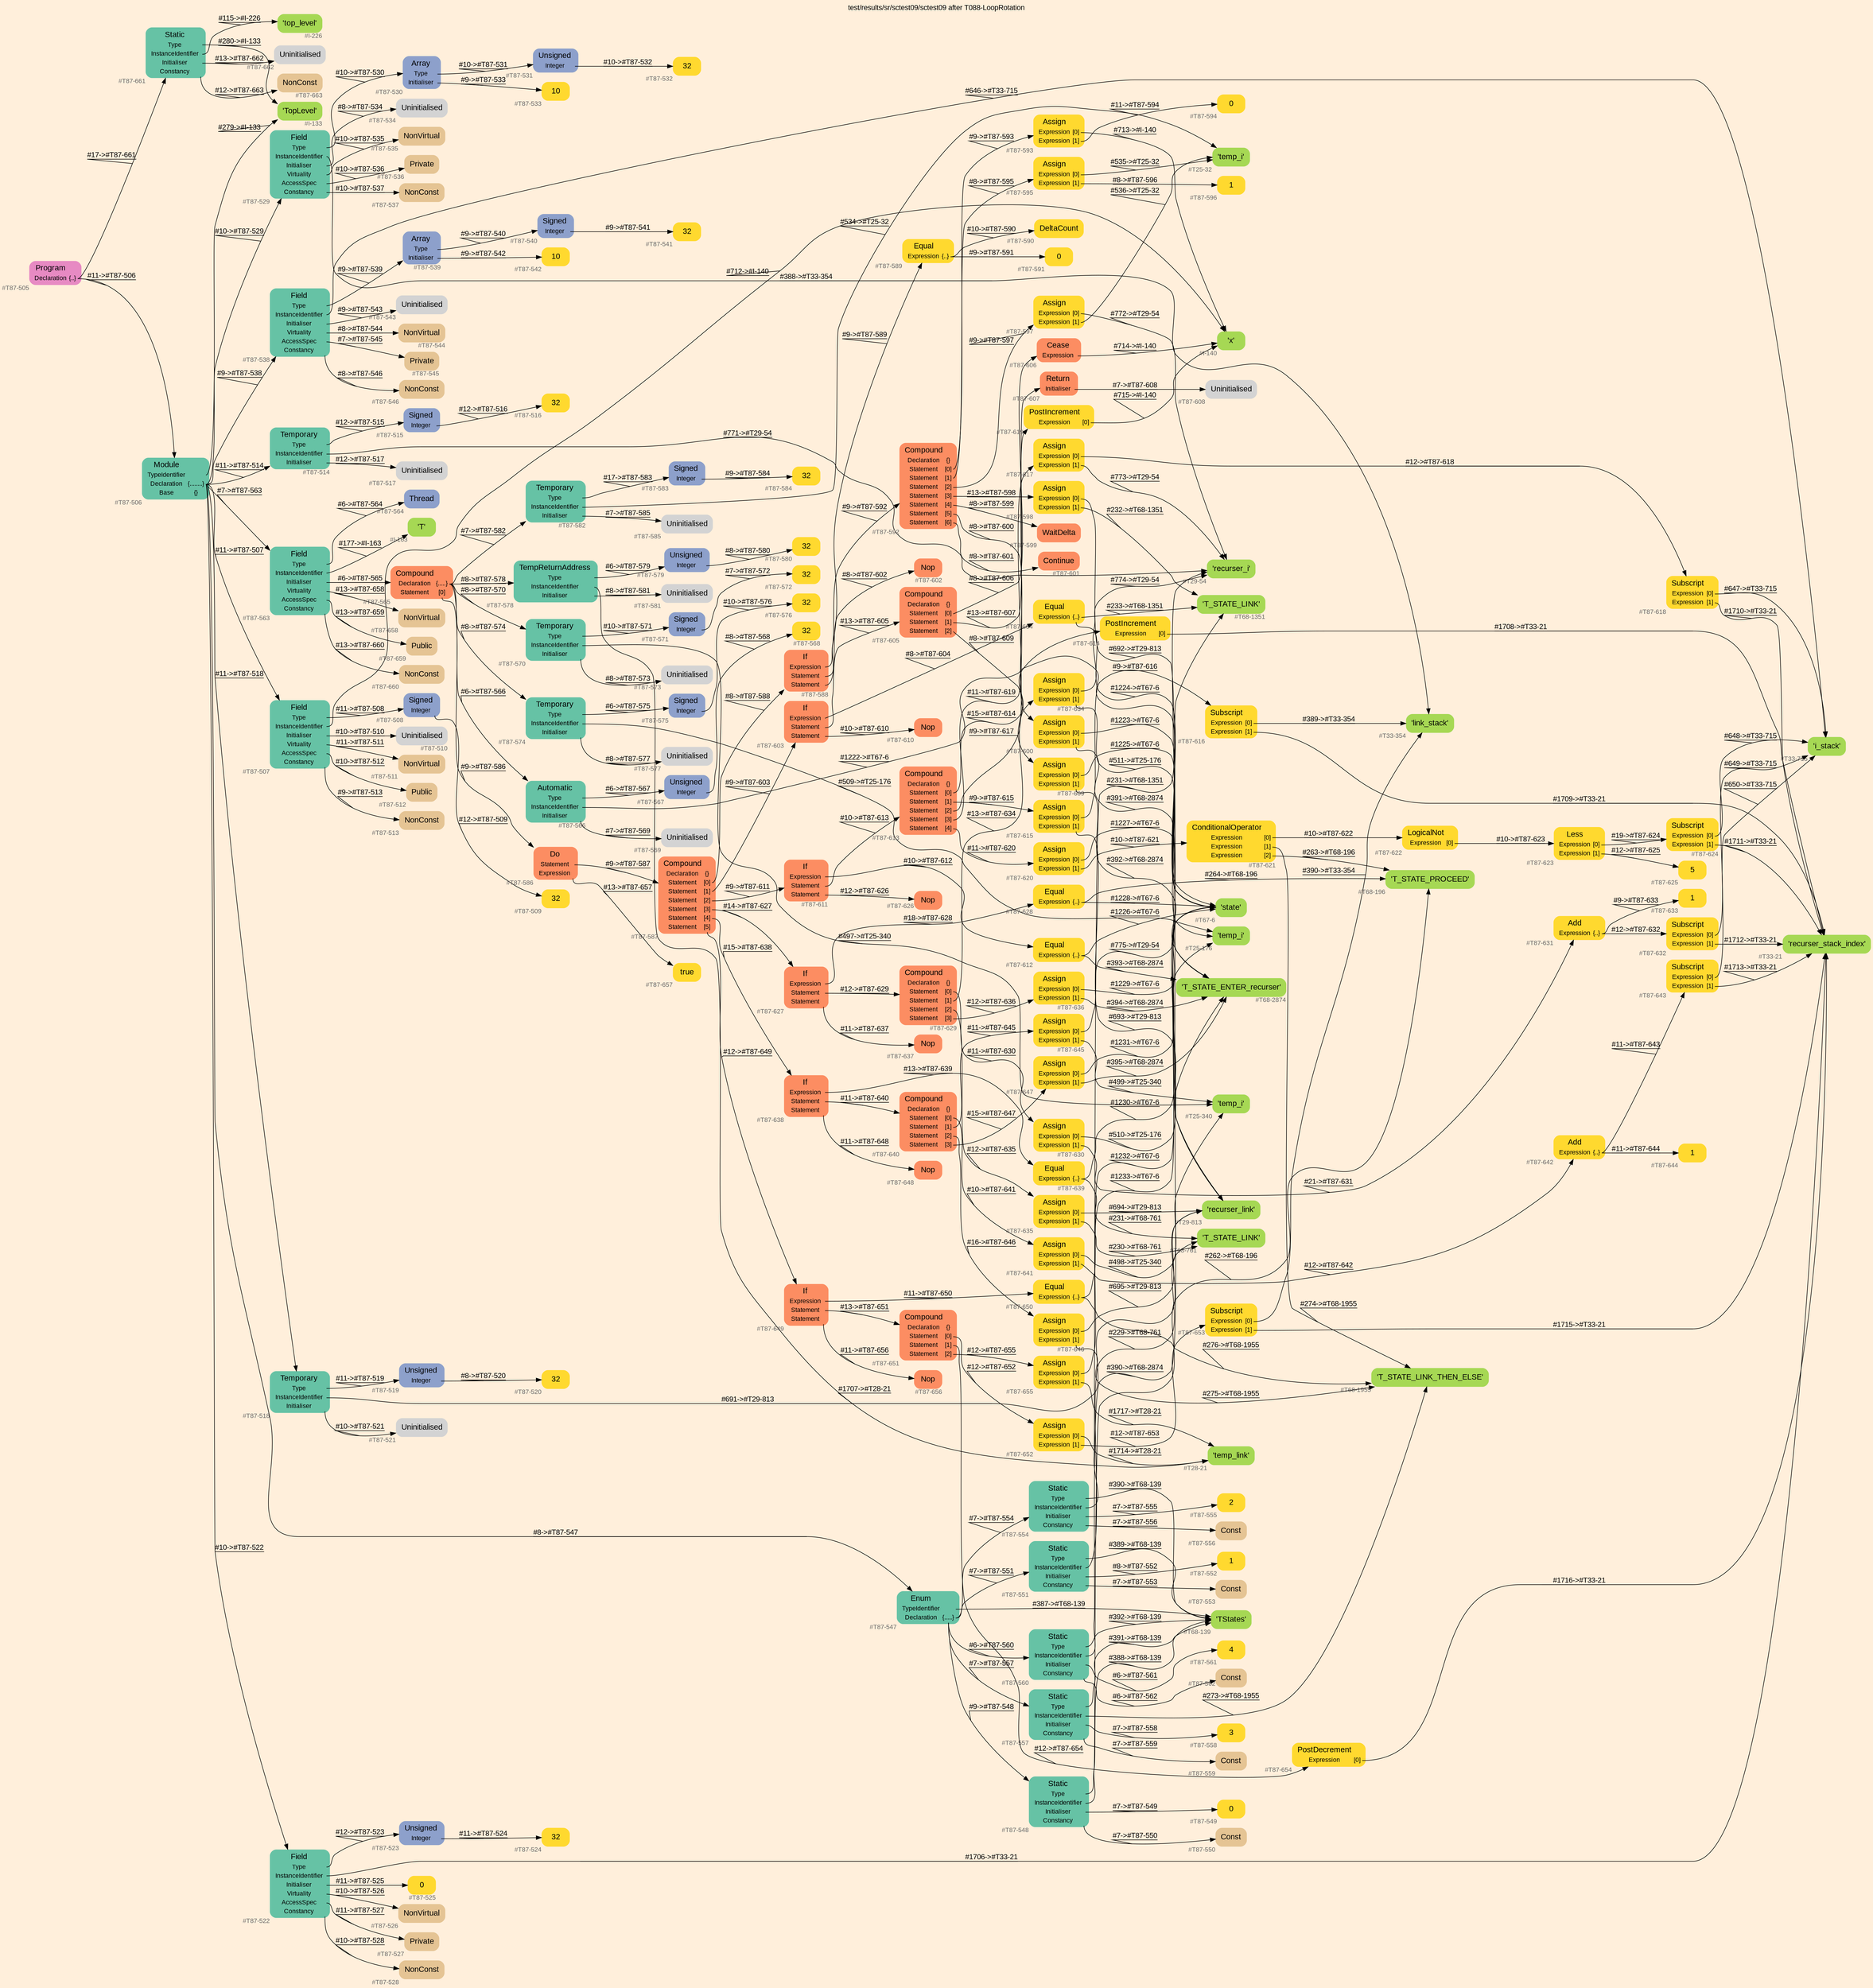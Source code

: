 digraph "test/results/sr/sctest09/sctest09 after T088-LoopRotation" {
label = "test/results/sr/sctest09/sctest09 after T088-LoopRotation"
labelloc = t
graph [
    rankdir = "LR"
    ranksep = 0.3
    bgcolor = antiquewhite1
    color = black
    fontcolor = black
    fontname = "Arial"
];
node [
    fontname = "Arial"
];
edge [
    fontname = "Arial"
];

// -------------------- node figure --------------------
// -------- block #T87-505 ----------
"#T87-505" [
    fillcolor = "/set28/4"
    xlabel = "#T87-505"
    fontsize = "12"
    fontcolor = grey40
    shape = "plaintext"
    label = <<TABLE BORDER="0" CELLBORDER="0" CELLSPACING="0">
     <TR><TD><FONT COLOR="black" POINT-SIZE="15">Program</FONT></TD></TR>
     <TR><TD><FONT COLOR="black" POINT-SIZE="12">Declaration</FONT></TD><TD PORT="port0"><FONT COLOR="black" POINT-SIZE="12">{..}</FONT></TD></TR>
    </TABLE>>
    style = "rounded,filled"
];

// -------- block #T87-506 ----------
"#T87-506" [
    fillcolor = "/set28/1"
    xlabel = "#T87-506"
    fontsize = "12"
    fontcolor = grey40
    shape = "plaintext"
    label = <<TABLE BORDER="0" CELLBORDER="0" CELLSPACING="0">
     <TR><TD><FONT COLOR="black" POINT-SIZE="15">Module</FONT></TD></TR>
     <TR><TD><FONT COLOR="black" POINT-SIZE="12">TypeIdentifier</FONT></TD><TD PORT="port0"></TD></TR>
     <TR><TD><FONT COLOR="black" POINT-SIZE="12">Declaration</FONT></TD><TD PORT="port1"><FONT COLOR="black" POINT-SIZE="12">{........}</FONT></TD></TR>
     <TR><TD><FONT COLOR="black" POINT-SIZE="12">Base</FONT></TD><TD PORT="port2"><FONT COLOR="black" POINT-SIZE="12">{}</FONT></TD></TR>
    </TABLE>>
    style = "rounded,filled"
];

// -------- block #I-133 ----------
"#I-133" [
    fillcolor = "/set28/5"
    xlabel = "#I-133"
    fontsize = "12"
    fontcolor = grey40
    shape = "plaintext"
    label = <<TABLE BORDER="0" CELLBORDER="0" CELLSPACING="0">
     <TR><TD><FONT COLOR="black" POINT-SIZE="15">'TopLevel'</FONT></TD></TR>
    </TABLE>>
    style = "rounded,filled"
];

// -------- block #T87-507 ----------
"#T87-507" [
    fillcolor = "/set28/1"
    xlabel = "#T87-507"
    fontsize = "12"
    fontcolor = grey40
    shape = "plaintext"
    label = <<TABLE BORDER="0" CELLBORDER="0" CELLSPACING="0">
     <TR><TD><FONT COLOR="black" POINT-SIZE="15">Field</FONT></TD></TR>
     <TR><TD><FONT COLOR="black" POINT-SIZE="12">Type</FONT></TD><TD PORT="port0"></TD></TR>
     <TR><TD><FONT COLOR="black" POINT-SIZE="12">InstanceIdentifier</FONT></TD><TD PORT="port1"></TD></TR>
     <TR><TD><FONT COLOR="black" POINT-SIZE="12">Initialiser</FONT></TD><TD PORT="port2"></TD></TR>
     <TR><TD><FONT COLOR="black" POINT-SIZE="12">Virtuality</FONT></TD><TD PORT="port3"></TD></TR>
     <TR><TD><FONT COLOR="black" POINT-SIZE="12">AccessSpec</FONT></TD><TD PORT="port4"></TD></TR>
     <TR><TD><FONT COLOR="black" POINT-SIZE="12">Constancy</FONT></TD><TD PORT="port5"></TD></TR>
    </TABLE>>
    style = "rounded,filled"
];

// -------- block #T87-508 ----------
"#T87-508" [
    fillcolor = "/set28/3"
    xlabel = "#T87-508"
    fontsize = "12"
    fontcolor = grey40
    shape = "plaintext"
    label = <<TABLE BORDER="0" CELLBORDER="0" CELLSPACING="0">
     <TR><TD><FONT COLOR="black" POINT-SIZE="15">Signed</FONT></TD></TR>
     <TR><TD><FONT COLOR="black" POINT-SIZE="12">Integer</FONT></TD><TD PORT="port0"></TD></TR>
    </TABLE>>
    style = "rounded,filled"
];

// -------- block #T87-509 ----------
"#T87-509" [
    fillcolor = "/set28/6"
    xlabel = "#T87-509"
    fontsize = "12"
    fontcolor = grey40
    shape = "plaintext"
    label = <<TABLE BORDER="0" CELLBORDER="0" CELLSPACING="0">
     <TR><TD><FONT COLOR="black" POINT-SIZE="15">32</FONT></TD></TR>
    </TABLE>>
    style = "rounded,filled"
];

// -------- block #I-140 ----------
"#I-140" [
    fillcolor = "/set28/5"
    xlabel = "#I-140"
    fontsize = "12"
    fontcolor = grey40
    shape = "plaintext"
    label = <<TABLE BORDER="0" CELLBORDER="0" CELLSPACING="0">
     <TR><TD><FONT COLOR="black" POINT-SIZE="15">'x'</FONT></TD></TR>
    </TABLE>>
    style = "rounded,filled"
];

// -------- block #T87-510 ----------
"#T87-510" [
    xlabel = "#T87-510"
    fontsize = "12"
    fontcolor = grey40
    shape = "plaintext"
    label = <<TABLE BORDER="0" CELLBORDER="0" CELLSPACING="0">
     <TR><TD><FONT COLOR="black" POINT-SIZE="15">Uninitialised</FONT></TD></TR>
    </TABLE>>
    style = "rounded,filled"
];

// -------- block #T87-511 ----------
"#T87-511" [
    fillcolor = "/set28/7"
    xlabel = "#T87-511"
    fontsize = "12"
    fontcolor = grey40
    shape = "plaintext"
    label = <<TABLE BORDER="0" CELLBORDER="0" CELLSPACING="0">
     <TR><TD><FONT COLOR="black" POINT-SIZE="15">NonVirtual</FONT></TD></TR>
    </TABLE>>
    style = "rounded,filled"
];

// -------- block #T87-512 ----------
"#T87-512" [
    fillcolor = "/set28/7"
    xlabel = "#T87-512"
    fontsize = "12"
    fontcolor = grey40
    shape = "plaintext"
    label = <<TABLE BORDER="0" CELLBORDER="0" CELLSPACING="0">
     <TR><TD><FONT COLOR="black" POINT-SIZE="15">Public</FONT></TD></TR>
    </TABLE>>
    style = "rounded,filled"
];

// -------- block #T87-513 ----------
"#T87-513" [
    fillcolor = "/set28/7"
    xlabel = "#T87-513"
    fontsize = "12"
    fontcolor = grey40
    shape = "plaintext"
    label = <<TABLE BORDER="0" CELLBORDER="0" CELLSPACING="0">
     <TR><TD><FONT COLOR="black" POINT-SIZE="15">NonConst</FONT></TD></TR>
    </TABLE>>
    style = "rounded,filled"
];

// -------- block #T87-514 ----------
"#T87-514" [
    fillcolor = "/set28/1"
    xlabel = "#T87-514"
    fontsize = "12"
    fontcolor = grey40
    shape = "plaintext"
    label = <<TABLE BORDER="0" CELLBORDER="0" CELLSPACING="0">
     <TR><TD><FONT COLOR="black" POINT-SIZE="15">Temporary</FONT></TD></TR>
     <TR><TD><FONT COLOR="black" POINT-SIZE="12">Type</FONT></TD><TD PORT="port0"></TD></TR>
     <TR><TD><FONT COLOR="black" POINT-SIZE="12">InstanceIdentifier</FONT></TD><TD PORT="port1"></TD></TR>
     <TR><TD><FONT COLOR="black" POINT-SIZE="12">Initialiser</FONT></TD><TD PORT="port2"></TD></TR>
    </TABLE>>
    style = "rounded,filled"
];

// -------- block #T87-515 ----------
"#T87-515" [
    fillcolor = "/set28/3"
    xlabel = "#T87-515"
    fontsize = "12"
    fontcolor = grey40
    shape = "plaintext"
    label = <<TABLE BORDER="0" CELLBORDER="0" CELLSPACING="0">
     <TR><TD><FONT COLOR="black" POINT-SIZE="15">Signed</FONT></TD></TR>
     <TR><TD><FONT COLOR="black" POINT-SIZE="12">Integer</FONT></TD><TD PORT="port0"></TD></TR>
    </TABLE>>
    style = "rounded,filled"
];

// -------- block #T87-516 ----------
"#T87-516" [
    fillcolor = "/set28/6"
    xlabel = "#T87-516"
    fontsize = "12"
    fontcolor = grey40
    shape = "plaintext"
    label = <<TABLE BORDER="0" CELLBORDER="0" CELLSPACING="0">
     <TR><TD><FONT COLOR="black" POINT-SIZE="15">32</FONT></TD></TR>
    </TABLE>>
    style = "rounded,filled"
];

// -------- block #T29-54 ----------
"#T29-54" [
    fillcolor = "/set28/5"
    xlabel = "#T29-54"
    fontsize = "12"
    fontcolor = grey40
    shape = "plaintext"
    label = <<TABLE BORDER="0" CELLBORDER="0" CELLSPACING="0">
     <TR><TD><FONT COLOR="black" POINT-SIZE="15">'recurser_i'</FONT></TD></TR>
    </TABLE>>
    style = "rounded,filled"
];

// -------- block #T87-517 ----------
"#T87-517" [
    xlabel = "#T87-517"
    fontsize = "12"
    fontcolor = grey40
    shape = "plaintext"
    label = <<TABLE BORDER="0" CELLBORDER="0" CELLSPACING="0">
     <TR><TD><FONT COLOR="black" POINT-SIZE="15">Uninitialised</FONT></TD></TR>
    </TABLE>>
    style = "rounded,filled"
];

// -------- block #T87-518 ----------
"#T87-518" [
    fillcolor = "/set28/1"
    xlabel = "#T87-518"
    fontsize = "12"
    fontcolor = grey40
    shape = "plaintext"
    label = <<TABLE BORDER="0" CELLBORDER="0" CELLSPACING="0">
     <TR><TD><FONT COLOR="black" POINT-SIZE="15">Temporary</FONT></TD></TR>
     <TR><TD><FONT COLOR="black" POINT-SIZE="12">Type</FONT></TD><TD PORT="port0"></TD></TR>
     <TR><TD><FONT COLOR="black" POINT-SIZE="12">InstanceIdentifier</FONT></TD><TD PORT="port1"></TD></TR>
     <TR><TD><FONT COLOR="black" POINT-SIZE="12">Initialiser</FONT></TD><TD PORT="port2"></TD></TR>
    </TABLE>>
    style = "rounded,filled"
];

// -------- block #T87-519 ----------
"#T87-519" [
    fillcolor = "/set28/3"
    xlabel = "#T87-519"
    fontsize = "12"
    fontcolor = grey40
    shape = "plaintext"
    label = <<TABLE BORDER="0" CELLBORDER="0" CELLSPACING="0">
     <TR><TD><FONT COLOR="black" POINT-SIZE="15">Unsigned</FONT></TD></TR>
     <TR><TD><FONT COLOR="black" POINT-SIZE="12">Integer</FONT></TD><TD PORT="port0"></TD></TR>
    </TABLE>>
    style = "rounded,filled"
];

// -------- block #T87-520 ----------
"#T87-520" [
    fillcolor = "/set28/6"
    xlabel = "#T87-520"
    fontsize = "12"
    fontcolor = grey40
    shape = "plaintext"
    label = <<TABLE BORDER="0" CELLBORDER="0" CELLSPACING="0">
     <TR><TD><FONT COLOR="black" POINT-SIZE="15">32</FONT></TD></TR>
    </TABLE>>
    style = "rounded,filled"
];

// -------- block #T29-813 ----------
"#T29-813" [
    fillcolor = "/set28/5"
    xlabel = "#T29-813"
    fontsize = "12"
    fontcolor = grey40
    shape = "plaintext"
    label = <<TABLE BORDER="0" CELLBORDER="0" CELLSPACING="0">
     <TR><TD><FONT COLOR="black" POINT-SIZE="15">'recurser_link'</FONT></TD></TR>
    </TABLE>>
    style = "rounded,filled"
];

// -------- block #T87-521 ----------
"#T87-521" [
    xlabel = "#T87-521"
    fontsize = "12"
    fontcolor = grey40
    shape = "plaintext"
    label = <<TABLE BORDER="0" CELLBORDER="0" CELLSPACING="0">
     <TR><TD><FONT COLOR="black" POINT-SIZE="15">Uninitialised</FONT></TD></TR>
    </TABLE>>
    style = "rounded,filled"
];

// -------- block #T87-522 ----------
"#T87-522" [
    fillcolor = "/set28/1"
    xlabel = "#T87-522"
    fontsize = "12"
    fontcolor = grey40
    shape = "plaintext"
    label = <<TABLE BORDER="0" CELLBORDER="0" CELLSPACING="0">
     <TR><TD><FONT COLOR="black" POINT-SIZE="15">Field</FONT></TD></TR>
     <TR><TD><FONT COLOR="black" POINT-SIZE="12">Type</FONT></TD><TD PORT="port0"></TD></TR>
     <TR><TD><FONT COLOR="black" POINT-SIZE="12">InstanceIdentifier</FONT></TD><TD PORT="port1"></TD></TR>
     <TR><TD><FONT COLOR="black" POINT-SIZE="12">Initialiser</FONT></TD><TD PORT="port2"></TD></TR>
     <TR><TD><FONT COLOR="black" POINT-SIZE="12">Virtuality</FONT></TD><TD PORT="port3"></TD></TR>
     <TR><TD><FONT COLOR="black" POINT-SIZE="12">AccessSpec</FONT></TD><TD PORT="port4"></TD></TR>
     <TR><TD><FONT COLOR="black" POINT-SIZE="12">Constancy</FONT></TD><TD PORT="port5"></TD></TR>
    </TABLE>>
    style = "rounded,filled"
];

// -------- block #T87-523 ----------
"#T87-523" [
    fillcolor = "/set28/3"
    xlabel = "#T87-523"
    fontsize = "12"
    fontcolor = grey40
    shape = "plaintext"
    label = <<TABLE BORDER="0" CELLBORDER="0" CELLSPACING="0">
     <TR><TD><FONT COLOR="black" POINT-SIZE="15">Unsigned</FONT></TD></TR>
     <TR><TD><FONT COLOR="black" POINT-SIZE="12">Integer</FONT></TD><TD PORT="port0"></TD></TR>
    </TABLE>>
    style = "rounded,filled"
];

// -------- block #T87-524 ----------
"#T87-524" [
    fillcolor = "/set28/6"
    xlabel = "#T87-524"
    fontsize = "12"
    fontcolor = grey40
    shape = "plaintext"
    label = <<TABLE BORDER="0" CELLBORDER="0" CELLSPACING="0">
     <TR><TD><FONT COLOR="black" POINT-SIZE="15">32</FONT></TD></TR>
    </TABLE>>
    style = "rounded,filled"
];

// -------- block #T33-21 ----------
"#T33-21" [
    fillcolor = "/set28/5"
    xlabel = "#T33-21"
    fontsize = "12"
    fontcolor = grey40
    shape = "plaintext"
    label = <<TABLE BORDER="0" CELLBORDER="0" CELLSPACING="0">
     <TR><TD><FONT COLOR="black" POINT-SIZE="15">'recurser_stack_index'</FONT></TD></TR>
    </TABLE>>
    style = "rounded,filled"
];

// -------- block #T87-525 ----------
"#T87-525" [
    fillcolor = "/set28/6"
    xlabel = "#T87-525"
    fontsize = "12"
    fontcolor = grey40
    shape = "plaintext"
    label = <<TABLE BORDER="0" CELLBORDER="0" CELLSPACING="0">
     <TR><TD><FONT COLOR="black" POINT-SIZE="15">0</FONT></TD></TR>
    </TABLE>>
    style = "rounded,filled"
];

// -------- block #T87-526 ----------
"#T87-526" [
    fillcolor = "/set28/7"
    xlabel = "#T87-526"
    fontsize = "12"
    fontcolor = grey40
    shape = "plaintext"
    label = <<TABLE BORDER="0" CELLBORDER="0" CELLSPACING="0">
     <TR><TD><FONT COLOR="black" POINT-SIZE="15">NonVirtual</FONT></TD></TR>
    </TABLE>>
    style = "rounded,filled"
];

// -------- block #T87-527 ----------
"#T87-527" [
    fillcolor = "/set28/7"
    xlabel = "#T87-527"
    fontsize = "12"
    fontcolor = grey40
    shape = "plaintext"
    label = <<TABLE BORDER="0" CELLBORDER="0" CELLSPACING="0">
     <TR><TD><FONT COLOR="black" POINT-SIZE="15">Private</FONT></TD></TR>
    </TABLE>>
    style = "rounded,filled"
];

// -------- block #T87-528 ----------
"#T87-528" [
    fillcolor = "/set28/7"
    xlabel = "#T87-528"
    fontsize = "12"
    fontcolor = grey40
    shape = "plaintext"
    label = <<TABLE BORDER="0" CELLBORDER="0" CELLSPACING="0">
     <TR><TD><FONT COLOR="black" POINT-SIZE="15">NonConst</FONT></TD></TR>
    </TABLE>>
    style = "rounded,filled"
];

// -------- block #T87-529 ----------
"#T87-529" [
    fillcolor = "/set28/1"
    xlabel = "#T87-529"
    fontsize = "12"
    fontcolor = grey40
    shape = "plaintext"
    label = <<TABLE BORDER="0" CELLBORDER="0" CELLSPACING="0">
     <TR><TD><FONT COLOR="black" POINT-SIZE="15">Field</FONT></TD></TR>
     <TR><TD><FONT COLOR="black" POINT-SIZE="12">Type</FONT></TD><TD PORT="port0"></TD></TR>
     <TR><TD><FONT COLOR="black" POINT-SIZE="12">InstanceIdentifier</FONT></TD><TD PORT="port1"></TD></TR>
     <TR><TD><FONT COLOR="black" POINT-SIZE="12">Initialiser</FONT></TD><TD PORT="port2"></TD></TR>
     <TR><TD><FONT COLOR="black" POINT-SIZE="12">Virtuality</FONT></TD><TD PORT="port3"></TD></TR>
     <TR><TD><FONT COLOR="black" POINT-SIZE="12">AccessSpec</FONT></TD><TD PORT="port4"></TD></TR>
     <TR><TD><FONT COLOR="black" POINT-SIZE="12">Constancy</FONT></TD><TD PORT="port5"></TD></TR>
    </TABLE>>
    style = "rounded,filled"
];

// -------- block #T87-530 ----------
"#T87-530" [
    fillcolor = "/set28/3"
    xlabel = "#T87-530"
    fontsize = "12"
    fontcolor = grey40
    shape = "plaintext"
    label = <<TABLE BORDER="0" CELLBORDER="0" CELLSPACING="0">
     <TR><TD><FONT COLOR="black" POINT-SIZE="15">Array</FONT></TD></TR>
     <TR><TD><FONT COLOR="black" POINT-SIZE="12">Type</FONT></TD><TD PORT="port0"></TD></TR>
     <TR><TD><FONT COLOR="black" POINT-SIZE="12">Initialiser</FONT></TD><TD PORT="port1"></TD></TR>
    </TABLE>>
    style = "rounded,filled"
];

// -------- block #T87-531 ----------
"#T87-531" [
    fillcolor = "/set28/3"
    xlabel = "#T87-531"
    fontsize = "12"
    fontcolor = grey40
    shape = "plaintext"
    label = <<TABLE BORDER="0" CELLBORDER="0" CELLSPACING="0">
     <TR><TD><FONT COLOR="black" POINT-SIZE="15">Unsigned</FONT></TD></TR>
     <TR><TD><FONT COLOR="black" POINT-SIZE="12">Integer</FONT></TD><TD PORT="port0"></TD></TR>
    </TABLE>>
    style = "rounded,filled"
];

// -------- block #T87-532 ----------
"#T87-532" [
    fillcolor = "/set28/6"
    xlabel = "#T87-532"
    fontsize = "12"
    fontcolor = grey40
    shape = "plaintext"
    label = <<TABLE BORDER="0" CELLBORDER="0" CELLSPACING="0">
     <TR><TD><FONT COLOR="black" POINT-SIZE="15">32</FONT></TD></TR>
    </TABLE>>
    style = "rounded,filled"
];

// -------- block #T87-533 ----------
"#T87-533" [
    fillcolor = "/set28/6"
    xlabel = "#T87-533"
    fontsize = "12"
    fontcolor = grey40
    shape = "plaintext"
    label = <<TABLE BORDER="0" CELLBORDER="0" CELLSPACING="0">
     <TR><TD><FONT COLOR="black" POINT-SIZE="15">10</FONT></TD></TR>
    </TABLE>>
    style = "rounded,filled"
];

// -------- block #T33-354 ----------
"#T33-354" [
    fillcolor = "/set28/5"
    xlabel = "#T33-354"
    fontsize = "12"
    fontcolor = grey40
    shape = "plaintext"
    label = <<TABLE BORDER="0" CELLBORDER="0" CELLSPACING="0">
     <TR><TD><FONT COLOR="black" POINT-SIZE="15">'link_stack'</FONT></TD></TR>
    </TABLE>>
    style = "rounded,filled"
];

// -------- block #T87-534 ----------
"#T87-534" [
    xlabel = "#T87-534"
    fontsize = "12"
    fontcolor = grey40
    shape = "plaintext"
    label = <<TABLE BORDER="0" CELLBORDER="0" CELLSPACING="0">
     <TR><TD><FONT COLOR="black" POINT-SIZE="15">Uninitialised</FONT></TD></TR>
    </TABLE>>
    style = "rounded,filled"
];

// -------- block #T87-535 ----------
"#T87-535" [
    fillcolor = "/set28/7"
    xlabel = "#T87-535"
    fontsize = "12"
    fontcolor = grey40
    shape = "plaintext"
    label = <<TABLE BORDER="0" CELLBORDER="0" CELLSPACING="0">
     <TR><TD><FONT COLOR="black" POINT-SIZE="15">NonVirtual</FONT></TD></TR>
    </TABLE>>
    style = "rounded,filled"
];

// -------- block #T87-536 ----------
"#T87-536" [
    fillcolor = "/set28/7"
    xlabel = "#T87-536"
    fontsize = "12"
    fontcolor = grey40
    shape = "plaintext"
    label = <<TABLE BORDER="0" CELLBORDER="0" CELLSPACING="0">
     <TR><TD><FONT COLOR="black" POINT-SIZE="15">Private</FONT></TD></TR>
    </TABLE>>
    style = "rounded,filled"
];

// -------- block #T87-537 ----------
"#T87-537" [
    fillcolor = "/set28/7"
    xlabel = "#T87-537"
    fontsize = "12"
    fontcolor = grey40
    shape = "plaintext"
    label = <<TABLE BORDER="0" CELLBORDER="0" CELLSPACING="0">
     <TR><TD><FONT COLOR="black" POINT-SIZE="15">NonConst</FONT></TD></TR>
    </TABLE>>
    style = "rounded,filled"
];

// -------- block #T87-538 ----------
"#T87-538" [
    fillcolor = "/set28/1"
    xlabel = "#T87-538"
    fontsize = "12"
    fontcolor = grey40
    shape = "plaintext"
    label = <<TABLE BORDER="0" CELLBORDER="0" CELLSPACING="0">
     <TR><TD><FONT COLOR="black" POINT-SIZE="15">Field</FONT></TD></TR>
     <TR><TD><FONT COLOR="black" POINT-SIZE="12">Type</FONT></TD><TD PORT="port0"></TD></TR>
     <TR><TD><FONT COLOR="black" POINT-SIZE="12">InstanceIdentifier</FONT></TD><TD PORT="port1"></TD></TR>
     <TR><TD><FONT COLOR="black" POINT-SIZE="12">Initialiser</FONT></TD><TD PORT="port2"></TD></TR>
     <TR><TD><FONT COLOR="black" POINT-SIZE="12">Virtuality</FONT></TD><TD PORT="port3"></TD></TR>
     <TR><TD><FONT COLOR="black" POINT-SIZE="12">AccessSpec</FONT></TD><TD PORT="port4"></TD></TR>
     <TR><TD><FONT COLOR="black" POINT-SIZE="12">Constancy</FONT></TD><TD PORT="port5"></TD></TR>
    </TABLE>>
    style = "rounded,filled"
];

// -------- block #T87-539 ----------
"#T87-539" [
    fillcolor = "/set28/3"
    xlabel = "#T87-539"
    fontsize = "12"
    fontcolor = grey40
    shape = "plaintext"
    label = <<TABLE BORDER="0" CELLBORDER="0" CELLSPACING="0">
     <TR><TD><FONT COLOR="black" POINT-SIZE="15">Array</FONT></TD></TR>
     <TR><TD><FONT COLOR="black" POINT-SIZE="12">Type</FONT></TD><TD PORT="port0"></TD></TR>
     <TR><TD><FONT COLOR="black" POINT-SIZE="12">Initialiser</FONT></TD><TD PORT="port1"></TD></TR>
    </TABLE>>
    style = "rounded,filled"
];

// -------- block #T87-540 ----------
"#T87-540" [
    fillcolor = "/set28/3"
    xlabel = "#T87-540"
    fontsize = "12"
    fontcolor = grey40
    shape = "plaintext"
    label = <<TABLE BORDER="0" CELLBORDER="0" CELLSPACING="0">
     <TR><TD><FONT COLOR="black" POINT-SIZE="15">Signed</FONT></TD></TR>
     <TR><TD><FONT COLOR="black" POINT-SIZE="12">Integer</FONT></TD><TD PORT="port0"></TD></TR>
    </TABLE>>
    style = "rounded,filled"
];

// -------- block #T87-541 ----------
"#T87-541" [
    fillcolor = "/set28/6"
    xlabel = "#T87-541"
    fontsize = "12"
    fontcolor = grey40
    shape = "plaintext"
    label = <<TABLE BORDER="0" CELLBORDER="0" CELLSPACING="0">
     <TR><TD><FONT COLOR="black" POINT-SIZE="15">32</FONT></TD></TR>
    </TABLE>>
    style = "rounded,filled"
];

// -------- block #T87-542 ----------
"#T87-542" [
    fillcolor = "/set28/6"
    xlabel = "#T87-542"
    fontsize = "12"
    fontcolor = grey40
    shape = "plaintext"
    label = <<TABLE BORDER="0" CELLBORDER="0" CELLSPACING="0">
     <TR><TD><FONT COLOR="black" POINT-SIZE="15">10</FONT></TD></TR>
    </TABLE>>
    style = "rounded,filled"
];

// -------- block #T33-715 ----------
"#T33-715" [
    fillcolor = "/set28/5"
    xlabel = "#T33-715"
    fontsize = "12"
    fontcolor = grey40
    shape = "plaintext"
    label = <<TABLE BORDER="0" CELLBORDER="0" CELLSPACING="0">
     <TR><TD><FONT COLOR="black" POINT-SIZE="15">'i_stack'</FONT></TD></TR>
    </TABLE>>
    style = "rounded,filled"
];

// -------- block #T87-543 ----------
"#T87-543" [
    xlabel = "#T87-543"
    fontsize = "12"
    fontcolor = grey40
    shape = "plaintext"
    label = <<TABLE BORDER="0" CELLBORDER="0" CELLSPACING="0">
     <TR><TD><FONT COLOR="black" POINT-SIZE="15">Uninitialised</FONT></TD></TR>
    </TABLE>>
    style = "rounded,filled"
];

// -------- block #T87-544 ----------
"#T87-544" [
    fillcolor = "/set28/7"
    xlabel = "#T87-544"
    fontsize = "12"
    fontcolor = grey40
    shape = "plaintext"
    label = <<TABLE BORDER="0" CELLBORDER="0" CELLSPACING="0">
     <TR><TD><FONT COLOR="black" POINT-SIZE="15">NonVirtual</FONT></TD></TR>
    </TABLE>>
    style = "rounded,filled"
];

// -------- block #T87-545 ----------
"#T87-545" [
    fillcolor = "/set28/7"
    xlabel = "#T87-545"
    fontsize = "12"
    fontcolor = grey40
    shape = "plaintext"
    label = <<TABLE BORDER="0" CELLBORDER="0" CELLSPACING="0">
     <TR><TD><FONT COLOR="black" POINT-SIZE="15">Private</FONT></TD></TR>
    </TABLE>>
    style = "rounded,filled"
];

// -------- block #T87-546 ----------
"#T87-546" [
    fillcolor = "/set28/7"
    xlabel = "#T87-546"
    fontsize = "12"
    fontcolor = grey40
    shape = "plaintext"
    label = <<TABLE BORDER="0" CELLBORDER="0" CELLSPACING="0">
     <TR><TD><FONT COLOR="black" POINT-SIZE="15">NonConst</FONT></TD></TR>
    </TABLE>>
    style = "rounded,filled"
];

// -------- block #T87-547 ----------
"#T87-547" [
    fillcolor = "/set28/1"
    xlabel = "#T87-547"
    fontsize = "12"
    fontcolor = grey40
    shape = "plaintext"
    label = <<TABLE BORDER="0" CELLBORDER="0" CELLSPACING="0">
     <TR><TD><FONT COLOR="black" POINT-SIZE="15">Enum</FONT></TD></TR>
     <TR><TD><FONT COLOR="black" POINT-SIZE="12">TypeIdentifier</FONT></TD><TD PORT="port0"></TD></TR>
     <TR><TD><FONT COLOR="black" POINT-SIZE="12">Declaration</FONT></TD><TD PORT="port1"><FONT COLOR="black" POINT-SIZE="12">{.....}</FONT></TD></TR>
    </TABLE>>
    style = "rounded,filled"
];

// -------- block #T68-139 ----------
"#T68-139" [
    fillcolor = "/set28/5"
    xlabel = "#T68-139"
    fontsize = "12"
    fontcolor = grey40
    shape = "plaintext"
    label = <<TABLE BORDER="0" CELLBORDER="0" CELLSPACING="0">
     <TR><TD><FONT COLOR="black" POINT-SIZE="15">'TStates'</FONT></TD></TR>
    </TABLE>>
    style = "rounded,filled"
];

// -------- block #T87-548 ----------
"#T87-548" [
    fillcolor = "/set28/1"
    xlabel = "#T87-548"
    fontsize = "12"
    fontcolor = grey40
    shape = "plaintext"
    label = <<TABLE BORDER="0" CELLBORDER="0" CELLSPACING="0">
     <TR><TD><FONT COLOR="black" POINT-SIZE="15">Static</FONT></TD></TR>
     <TR><TD><FONT COLOR="black" POINT-SIZE="12">Type</FONT></TD><TD PORT="port0"></TD></TR>
     <TR><TD><FONT COLOR="black" POINT-SIZE="12">InstanceIdentifier</FONT></TD><TD PORT="port1"></TD></TR>
     <TR><TD><FONT COLOR="black" POINT-SIZE="12">Initialiser</FONT></TD><TD PORT="port2"></TD></TR>
     <TR><TD><FONT COLOR="black" POINT-SIZE="12">Constancy</FONT></TD><TD PORT="port3"></TD></TR>
    </TABLE>>
    style = "rounded,filled"
];

// -------- block #T68-196 ----------
"#T68-196" [
    fillcolor = "/set28/5"
    xlabel = "#T68-196"
    fontsize = "12"
    fontcolor = grey40
    shape = "plaintext"
    label = <<TABLE BORDER="0" CELLBORDER="0" CELLSPACING="0">
     <TR><TD><FONT COLOR="black" POINT-SIZE="15">'T_STATE_PROCEED'</FONT></TD></TR>
    </TABLE>>
    style = "rounded,filled"
];

// -------- block #T87-549 ----------
"#T87-549" [
    fillcolor = "/set28/6"
    xlabel = "#T87-549"
    fontsize = "12"
    fontcolor = grey40
    shape = "plaintext"
    label = <<TABLE BORDER="0" CELLBORDER="0" CELLSPACING="0">
     <TR><TD><FONT COLOR="black" POINT-SIZE="15">0</FONT></TD></TR>
    </TABLE>>
    style = "rounded,filled"
];

// -------- block #T87-550 ----------
"#T87-550" [
    fillcolor = "/set28/7"
    xlabel = "#T87-550"
    fontsize = "12"
    fontcolor = grey40
    shape = "plaintext"
    label = <<TABLE BORDER="0" CELLBORDER="0" CELLSPACING="0">
     <TR><TD><FONT COLOR="black" POINT-SIZE="15">Const</FONT></TD></TR>
    </TABLE>>
    style = "rounded,filled"
];

// -------- block #T87-551 ----------
"#T87-551" [
    fillcolor = "/set28/1"
    xlabel = "#T87-551"
    fontsize = "12"
    fontcolor = grey40
    shape = "plaintext"
    label = <<TABLE BORDER="0" CELLBORDER="0" CELLSPACING="0">
     <TR><TD><FONT COLOR="black" POINT-SIZE="15">Static</FONT></TD></TR>
     <TR><TD><FONT COLOR="black" POINT-SIZE="12">Type</FONT></TD><TD PORT="port0"></TD></TR>
     <TR><TD><FONT COLOR="black" POINT-SIZE="12">InstanceIdentifier</FONT></TD><TD PORT="port1"></TD></TR>
     <TR><TD><FONT COLOR="black" POINT-SIZE="12">Initialiser</FONT></TD><TD PORT="port2"></TD></TR>
     <TR><TD><FONT COLOR="black" POINT-SIZE="12">Constancy</FONT></TD><TD PORT="port3"></TD></TR>
    </TABLE>>
    style = "rounded,filled"
];

// -------- block #T68-761 ----------
"#T68-761" [
    fillcolor = "/set28/5"
    xlabel = "#T68-761"
    fontsize = "12"
    fontcolor = grey40
    shape = "plaintext"
    label = <<TABLE BORDER="0" CELLBORDER="0" CELLSPACING="0">
     <TR><TD><FONT COLOR="black" POINT-SIZE="15">'T_STATE_LINK'</FONT></TD></TR>
    </TABLE>>
    style = "rounded,filled"
];

// -------- block #T87-552 ----------
"#T87-552" [
    fillcolor = "/set28/6"
    xlabel = "#T87-552"
    fontsize = "12"
    fontcolor = grey40
    shape = "plaintext"
    label = <<TABLE BORDER="0" CELLBORDER="0" CELLSPACING="0">
     <TR><TD><FONT COLOR="black" POINT-SIZE="15">1</FONT></TD></TR>
    </TABLE>>
    style = "rounded,filled"
];

// -------- block #T87-553 ----------
"#T87-553" [
    fillcolor = "/set28/7"
    xlabel = "#T87-553"
    fontsize = "12"
    fontcolor = grey40
    shape = "plaintext"
    label = <<TABLE BORDER="0" CELLBORDER="0" CELLSPACING="0">
     <TR><TD><FONT COLOR="black" POINT-SIZE="15">Const</FONT></TD></TR>
    </TABLE>>
    style = "rounded,filled"
];

// -------- block #T87-554 ----------
"#T87-554" [
    fillcolor = "/set28/1"
    xlabel = "#T87-554"
    fontsize = "12"
    fontcolor = grey40
    shape = "plaintext"
    label = <<TABLE BORDER="0" CELLBORDER="0" CELLSPACING="0">
     <TR><TD><FONT COLOR="black" POINT-SIZE="15">Static</FONT></TD></TR>
     <TR><TD><FONT COLOR="black" POINT-SIZE="12">Type</FONT></TD><TD PORT="port0"></TD></TR>
     <TR><TD><FONT COLOR="black" POINT-SIZE="12">InstanceIdentifier</FONT></TD><TD PORT="port1"></TD></TR>
     <TR><TD><FONT COLOR="black" POINT-SIZE="12">Initialiser</FONT></TD><TD PORT="port2"></TD></TR>
     <TR><TD><FONT COLOR="black" POINT-SIZE="12">Constancy</FONT></TD><TD PORT="port3"></TD></TR>
    </TABLE>>
    style = "rounded,filled"
];

// -------- block #T68-1351 ----------
"#T68-1351" [
    fillcolor = "/set28/5"
    xlabel = "#T68-1351"
    fontsize = "12"
    fontcolor = grey40
    shape = "plaintext"
    label = <<TABLE BORDER="0" CELLBORDER="0" CELLSPACING="0">
     <TR><TD><FONT COLOR="black" POINT-SIZE="15">'T_STATE_LINK'</FONT></TD></TR>
    </TABLE>>
    style = "rounded,filled"
];

// -------- block #T87-555 ----------
"#T87-555" [
    fillcolor = "/set28/6"
    xlabel = "#T87-555"
    fontsize = "12"
    fontcolor = grey40
    shape = "plaintext"
    label = <<TABLE BORDER="0" CELLBORDER="0" CELLSPACING="0">
     <TR><TD><FONT COLOR="black" POINT-SIZE="15">2</FONT></TD></TR>
    </TABLE>>
    style = "rounded,filled"
];

// -------- block #T87-556 ----------
"#T87-556" [
    fillcolor = "/set28/7"
    xlabel = "#T87-556"
    fontsize = "12"
    fontcolor = grey40
    shape = "plaintext"
    label = <<TABLE BORDER="0" CELLBORDER="0" CELLSPACING="0">
     <TR><TD><FONT COLOR="black" POINT-SIZE="15">Const</FONT></TD></TR>
    </TABLE>>
    style = "rounded,filled"
];

// -------- block #T87-557 ----------
"#T87-557" [
    fillcolor = "/set28/1"
    xlabel = "#T87-557"
    fontsize = "12"
    fontcolor = grey40
    shape = "plaintext"
    label = <<TABLE BORDER="0" CELLBORDER="0" CELLSPACING="0">
     <TR><TD><FONT COLOR="black" POINT-SIZE="15">Static</FONT></TD></TR>
     <TR><TD><FONT COLOR="black" POINT-SIZE="12">Type</FONT></TD><TD PORT="port0"></TD></TR>
     <TR><TD><FONT COLOR="black" POINT-SIZE="12">InstanceIdentifier</FONT></TD><TD PORT="port1"></TD></TR>
     <TR><TD><FONT COLOR="black" POINT-SIZE="12">Initialiser</FONT></TD><TD PORT="port2"></TD></TR>
     <TR><TD><FONT COLOR="black" POINT-SIZE="12">Constancy</FONT></TD><TD PORT="port3"></TD></TR>
    </TABLE>>
    style = "rounded,filled"
];

// -------- block #T68-1955 ----------
"#T68-1955" [
    fillcolor = "/set28/5"
    xlabel = "#T68-1955"
    fontsize = "12"
    fontcolor = grey40
    shape = "plaintext"
    label = <<TABLE BORDER="0" CELLBORDER="0" CELLSPACING="0">
     <TR><TD><FONT COLOR="black" POINT-SIZE="15">'T_STATE_LINK_THEN_ELSE'</FONT></TD></TR>
    </TABLE>>
    style = "rounded,filled"
];

// -------- block #T87-558 ----------
"#T87-558" [
    fillcolor = "/set28/6"
    xlabel = "#T87-558"
    fontsize = "12"
    fontcolor = grey40
    shape = "plaintext"
    label = <<TABLE BORDER="0" CELLBORDER="0" CELLSPACING="0">
     <TR><TD><FONT COLOR="black" POINT-SIZE="15">3</FONT></TD></TR>
    </TABLE>>
    style = "rounded,filled"
];

// -------- block #T87-559 ----------
"#T87-559" [
    fillcolor = "/set28/7"
    xlabel = "#T87-559"
    fontsize = "12"
    fontcolor = grey40
    shape = "plaintext"
    label = <<TABLE BORDER="0" CELLBORDER="0" CELLSPACING="0">
     <TR><TD><FONT COLOR="black" POINT-SIZE="15">Const</FONT></TD></TR>
    </TABLE>>
    style = "rounded,filled"
];

// -------- block #T87-560 ----------
"#T87-560" [
    fillcolor = "/set28/1"
    xlabel = "#T87-560"
    fontsize = "12"
    fontcolor = grey40
    shape = "plaintext"
    label = <<TABLE BORDER="0" CELLBORDER="0" CELLSPACING="0">
     <TR><TD><FONT COLOR="black" POINT-SIZE="15">Static</FONT></TD></TR>
     <TR><TD><FONT COLOR="black" POINT-SIZE="12">Type</FONT></TD><TD PORT="port0"></TD></TR>
     <TR><TD><FONT COLOR="black" POINT-SIZE="12">InstanceIdentifier</FONT></TD><TD PORT="port1"></TD></TR>
     <TR><TD><FONT COLOR="black" POINT-SIZE="12">Initialiser</FONT></TD><TD PORT="port2"></TD></TR>
     <TR><TD><FONT COLOR="black" POINT-SIZE="12">Constancy</FONT></TD><TD PORT="port3"></TD></TR>
    </TABLE>>
    style = "rounded,filled"
];

// -------- block #T68-2874 ----------
"#T68-2874" [
    fillcolor = "/set28/5"
    xlabel = "#T68-2874"
    fontsize = "12"
    fontcolor = grey40
    shape = "plaintext"
    label = <<TABLE BORDER="0" CELLBORDER="0" CELLSPACING="0">
     <TR><TD><FONT COLOR="black" POINT-SIZE="15">'T_STATE_ENTER_recurser'</FONT></TD></TR>
    </TABLE>>
    style = "rounded,filled"
];

// -------- block #T87-561 ----------
"#T87-561" [
    fillcolor = "/set28/6"
    xlabel = "#T87-561"
    fontsize = "12"
    fontcolor = grey40
    shape = "plaintext"
    label = <<TABLE BORDER="0" CELLBORDER="0" CELLSPACING="0">
     <TR><TD><FONT COLOR="black" POINT-SIZE="15">4</FONT></TD></TR>
    </TABLE>>
    style = "rounded,filled"
];

// -------- block #T87-562 ----------
"#T87-562" [
    fillcolor = "/set28/7"
    xlabel = "#T87-562"
    fontsize = "12"
    fontcolor = grey40
    shape = "plaintext"
    label = <<TABLE BORDER="0" CELLBORDER="0" CELLSPACING="0">
     <TR><TD><FONT COLOR="black" POINT-SIZE="15">Const</FONT></TD></TR>
    </TABLE>>
    style = "rounded,filled"
];

// -------- block #T87-563 ----------
"#T87-563" [
    fillcolor = "/set28/1"
    xlabel = "#T87-563"
    fontsize = "12"
    fontcolor = grey40
    shape = "plaintext"
    label = <<TABLE BORDER="0" CELLBORDER="0" CELLSPACING="0">
     <TR><TD><FONT COLOR="black" POINT-SIZE="15">Field</FONT></TD></TR>
     <TR><TD><FONT COLOR="black" POINT-SIZE="12">Type</FONT></TD><TD PORT="port0"></TD></TR>
     <TR><TD><FONT COLOR="black" POINT-SIZE="12">InstanceIdentifier</FONT></TD><TD PORT="port1"></TD></TR>
     <TR><TD><FONT COLOR="black" POINT-SIZE="12">Initialiser</FONT></TD><TD PORT="port2"></TD></TR>
     <TR><TD><FONT COLOR="black" POINT-SIZE="12">Virtuality</FONT></TD><TD PORT="port3"></TD></TR>
     <TR><TD><FONT COLOR="black" POINT-SIZE="12">AccessSpec</FONT></TD><TD PORT="port4"></TD></TR>
     <TR><TD><FONT COLOR="black" POINT-SIZE="12">Constancy</FONT></TD><TD PORT="port5"></TD></TR>
    </TABLE>>
    style = "rounded,filled"
];

// -------- block #T87-564 ----------
"#T87-564" [
    fillcolor = "/set28/3"
    xlabel = "#T87-564"
    fontsize = "12"
    fontcolor = grey40
    shape = "plaintext"
    label = <<TABLE BORDER="0" CELLBORDER="0" CELLSPACING="0">
     <TR><TD><FONT COLOR="black" POINT-SIZE="15">Thread</FONT></TD></TR>
    </TABLE>>
    style = "rounded,filled"
];

// -------- block #I-163 ----------
"#I-163" [
    fillcolor = "/set28/5"
    xlabel = "#I-163"
    fontsize = "12"
    fontcolor = grey40
    shape = "plaintext"
    label = <<TABLE BORDER="0" CELLBORDER="0" CELLSPACING="0">
     <TR><TD><FONT COLOR="black" POINT-SIZE="15">'T'</FONT></TD></TR>
    </TABLE>>
    style = "rounded,filled"
];

// -------- block #T87-565 ----------
"#T87-565" [
    fillcolor = "/set28/2"
    xlabel = "#T87-565"
    fontsize = "12"
    fontcolor = grey40
    shape = "plaintext"
    label = <<TABLE BORDER="0" CELLBORDER="0" CELLSPACING="0">
     <TR><TD><FONT COLOR="black" POINT-SIZE="15">Compound</FONT></TD></TR>
     <TR><TD><FONT COLOR="black" POINT-SIZE="12">Declaration</FONT></TD><TD PORT="port0"><FONT COLOR="black" POINT-SIZE="12">{.....}</FONT></TD></TR>
     <TR><TD><FONT COLOR="black" POINT-SIZE="12">Statement</FONT></TD><TD PORT="port1"><FONT COLOR="black" POINT-SIZE="12">[0]</FONT></TD></TR>
    </TABLE>>
    style = "rounded,filled"
];

// -------- block #T87-566 ----------
"#T87-566" [
    fillcolor = "/set28/1"
    xlabel = "#T87-566"
    fontsize = "12"
    fontcolor = grey40
    shape = "plaintext"
    label = <<TABLE BORDER="0" CELLBORDER="0" CELLSPACING="0">
     <TR><TD><FONT COLOR="black" POINT-SIZE="15">Automatic</FONT></TD></TR>
     <TR><TD><FONT COLOR="black" POINT-SIZE="12">Type</FONT></TD><TD PORT="port0"></TD></TR>
     <TR><TD><FONT COLOR="black" POINT-SIZE="12">InstanceIdentifier</FONT></TD><TD PORT="port1"></TD></TR>
     <TR><TD><FONT COLOR="black" POINT-SIZE="12">Initialiser</FONT></TD><TD PORT="port2"></TD></TR>
    </TABLE>>
    style = "rounded,filled"
];

// -------- block #T87-567 ----------
"#T87-567" [
    fillcolor = "/set28/3"
    xlabel = "#T87-567"
    fontsize = "12"
    fontcolor = grey40
    shape = "plaintext"
    label = <<TABLE BORDER="0" CELLBORDER="0" CELLSPACING="0">
     <TR><TD><FONT COLOR="black" POINT-SIZE="15">Unsigned</FONT></TD></TR>
     <TR><TD><FONT COLOR="black" POINT-SIZE="12">Integer</FONT></TD><TD PORT="port0"></TD></TR>
    </TABLE>>
    style = "rounded,filled"
];

// -------- block #T87-568 ----------
"#T87-568" [
    fillcolor = "/set28/6"
    xlabel = "#T87-568"
    fontsize = "12"
    fontcolor = grey40
    shape = "plaintext"
    label = <<TABLE BORDER="0" CELLBORDER="0" CELLSPACING="0">
     <TR><TD><FONT COLOR="black" POINT-SIZE="15">32</FONT></TD></TR>
    </TABLE>>
    style = "rounded,filled"
];

// -------- block #T67-6 ----------
"#T67-6" [
    fillcolor = "/set28/5"
    xlabel = "#T67-6"
    fontsize = "12"
    fontcolor = grey40
    shape = "plaintext"
    label = <<TABLE BORDER="0" CELLBORDER="0" CELLSPACING="0">
     <TR><TD><FONT COLOR="black" POINT-SIZE="15">'state'</FONT></TD></TR>
    </TABLE>>
    style = "rounded,filled"
];

// -------- block #T87-569 ----------
"#T87-569" [
    xlabel = "#T87-569"
    fontsize = "12"
    fontcolor = grey40
    shape = "plaintext"
    label = <<TABLE BORDER="0" CELLBORDER="0" CELLSPACING="0">
     <TR><TD><FONT COLOR="black" POINT-SIZE="15">Uninitialised</FONT></TD></TR>
    </TABLE>>
    style = "rounded,filled"
];

// -------- block #T87-570 ----------
"#T87-570" [
    fillcolor = "/set28/1"
    xlabel = "#T87-570"
    fontsize = "12"
    fontcolor = grey40
    shape = "plaintext"
    label = <<TABLE BORDER="0" CELLBORDER="0" CELLSPACING="0">
     <TR><TD><FONT COLOR="black" POINT-SIZE="15">Temporary</FONT></TD></TR>
     <TR><TD><FONT COLOR="black" POINT-SIZE="12">Type</FONT></TD><TD PORT="port0"></TD></TR>
     <TR><TD><FONT COLOR="black" POINT-SIZE="12">InstanceIdentifier</FONT></TD><TD PORT="port1"></TD></TR>
     <TR><TD><FONT COLOR="black" POINT-SIZE="12">Initialiser</FONT></TD><TD PORT="port2"></TD></TR>
    </TABLE>>
    style = "rounded,filled"
];

// -------- block #T87-571 ----------
"#T87-571" [
    fillcolor = "/set28/3"
    xlabel = "#T87-571"
    fontsize = "12"
    fontcolor = grey40
    shape = "plaintext"
    label = <<TABLE BORDER="0" CELLBORDER="0" CELLSPACING="0">
     <TR><TD><FONT COLOR="black" POINT-SIZE="15">Signed</FONT></TD></TR>
     <TR><TD><FONT COLOR="black" POINT-SIZE="12">Integer</FONT></TD><TD PORT="port0"></TD></TR>
    </TABLE>>
    style = "rounded,filled"
];

// -------- block #T87-572 ----------
"#T87-572" [
    fillcolor = "/set28/6"
    xlabel = "#T87-572"
    fontsize = "12"
    fontcolor = grey40
    shape = "plaintext"
    label = <<TABLE BORDER="0" CELLBORDER="0" CELLSPACING="0">
     <TR><TD><FONT COLOR="black" POINT-SIZE="15">32</FONT></TD></TR>
    </TABLE>>
    style = "rounded,filled"
];

// -------- block #T25-340 ----------
"#T25-340" [
    fillcolor = "/set28/5"
    xlabel = "#T25-340"
    fontsize = "12"
    fontcolor = grey40
    shape = "plaintext"
    label = <<TABLE BORDER="0" CELLBORDER="0" CELLSPACING="0">
     <TR><TD><FONT COLOR="black" POINT-SIZE="15">'temp_i'</FONT></TD></TR>
    </TABLE>>
    style = "rounded,filled"
];

// -------- block #T87-573 ----------
"#T87-573" [
    xlabel = "#T87-573"
    fontsize = "12"
    fontcolor = grey40
    shape = "plaintext"
    label = <<TABLE BORDER="0" CELLBORDER="0" CELLSPACING="0">
     <TR><TD><FONT COLOR="black" POINT-SIZE="15">Uninitialised</FONT></TD></TR>
    </TABLE>>
    style = "rounded,filled"
];

// -------- block #T87-574 ----------
"#T87-574" [
    fillcolor = "/set28/1"
    xlabel = "#T87-574"
    fontsize = "12"
    fontcolor = grey40
    shape = "plaintext"
    label = <<TABLE BORDER="0" CELLBORDER="0" CELLSPACING="0">
     <TR><TD><FONT COLOR="black" POINT-SIZE="15">Temporary</FONT></TD></TR>
     <TR><TD><FONT COLOR="black" POINT-SIZE="12">Type</FONT></TD><TD PORT="port0"></TD></TR>
     <TR><TD><FONT COLOR="black" POINT-SIZE="12">InstanceIdentifier</FONT></TD><TD PORT="port1"></TD></TR>
     <TR><TD><FONT COLOR="black" POINT-SIZE="12">Initialiser</FONT></TD><TD PORT="port2"></TD></TR>
    </TABLE>>
    style = "rounded,filled"
];

// -------- block #T87-575 ----------
"#T87-575" [
    fillcolor = "/set28/3"
    xlabel = "#T87-575"
    fontsize = "12"
    fontcolor = grey40
    shape = "plaintext"
    label = <<TABLE BORDER="0" CELLBORDER="0" CELLSPACING="0">
     <TR><TD><FONT COLOR="black" POINT-SIZE="15">Signed</FONT></TD></TR>
     <TR><TD><FONT COLOR="black" POINT-SIZE="12">Integer</FONT></TD><TD PORT="port0"></TD></TR>
    </TABLE>>
    style = "rounded,filled"
];

// -------- block #T87-576 ----------
"#T87-576" [
    fillcolor = "/set28/6"
    xlabel = "#T87-576"
    fontsize = "12"
    fontcolor = grey40
    shape = "plaintext"
    label = <<TABLE BORDER="0" CELLBORDER="0" CELLSPACING="0">
     <TR><TD><FONT COLOR="black" POINT-SIZE="15">32</FONT></TD></TR>
    </TABLE>>
    style = "rounded,filled"
];

// -------- block #T25-176 ----------
"#T25-176" [
    fillcolor = "/set28/5"
    xlabel = "#T25-176"
    fontsize = "12"
    fontcolor = grey40
    shape = "plaintext"
    label = <<TABLE BORDER="0" CELLBORDER="0" CELLSPACING="0">
     <TR><TD><FONT COLOR="black" POINT-SIZE="15">'temp_i'</FONT></TD></TR>
    </TABLE>>
    style = "rounded,filled"
];

// -------- block #T87-577 ----------
"#T87-577" [
    xlabel = "#T87-577"
    fontsize = "12"
    fontcolor = grey40
    shape = "plaintext"
    label = <<TABLE BORDER="0" CELLBORDER="0" CELLSPACING="0">
     <TR><TD><FONT COLOR="black" POINT-SIZE="15">Uninitialised</FONT></TD></TR>
    </TABLE>>
    style = "rounded,filled"
];

// -------- block #T87-578 ----------
"#T87-578" [
    fillcolor = "/set28/1"
    xlabel = "#T87-578"
    fontsize = "12"
    fontcolor = grey40
    shape = "plaintext"
    label = <<TABLE BORDER="0" CELLBORDER="0" CELLSPACING="0">
     <TR><TD><FONT COLOR="black" POINT-SIZE="15">TempReturnAddress</FONT></TD></TR>
     <TR><TD><FONT COLOR="black" POINT-SIZE="12">Type</FONT></TD><TD PORT="port0"></TD></TR>
     <TR><TD><FONT COLOR="black" POINT-SIZE="12">InstanceIdentifier</FONT></TD><TD PORT="port1"></TD></TR>
     <TR><TD><FONT COLOR="black" POINT-SIZE="12">Initialiser</FONT></TD><TD PORT="port2"></TD></TR>
    </TABLE>>
    style = "rounded,filled"
];

// -------- block #T87-579 ----------
"#T87-579" [
    fillcolor = "/set28/3"
    xlabel = "#T87-579"
    fontsize = "12"
    fontcolor = grey40
    shape = "plaintext"
    label = <<TABLE BORDER="0" CELLBORDER="0" CELLSPACING="0">
     <TR><TD><FONT COLOR="black" POINT-SIZE="15">Unsigned</FONT></TD></TR>
     <TR><TD><FONT COLOR="black" POINT-SIZE="12">Integer</FONT></TD><TD PORT="port0"></TD></TR>
    </TABLE>>
    style = "rounded,filled"
];

// -------- block #T87-580 ----------
"#T87-580" [
    fillcolor = "/set28/6"
    xlabel = "#T87-580"
    fontsize = "12"
    fontcolor = grey40
    shape = "plaintext"
    label = <<TABLE BORDER="0" CELLBORDER="0" CELLSPACING="0">
     <TR><TD><FONT COLOR="black" POINT-SIZE="15">32</FONT></TD></TR>
    </TABLE>>
    style = "rounded,filled"
];

// -------- block #T28-21 ----------
"#T28-21" [
    fillcolor = "/set28/5"
    xlabel = "#T28-21"
    fontsize = "12"
    fontcolor = grey40
    shape = "plaintext"
    label = <<TABLE BORDER="0" CELLBORDER="0" CELLSPACING="0">
     <TR><TD><FONT COLOR="black" POINT-SIZE="15">'temp_link'</FONT></TD></TR>
    </TABLE>>
    style = "rounded,filled"
];

// -------- block #T87-581 ----------
"#T87-581" [
    xlabel = "#T87-581"
    fontsize = "12"
    fontcolor = grey40
    shape = "plaintext"
    label = <<TABLE BORDER="0" CELLBORDER="0" CELLSPACING="0">
     <TR><TD><FONT COLOR="black" POINT-SIZE="15">Uninitialised</FONT></TD></TR>
    </TABLE>>
    style = "rounded,filled"
];

// -------- block #T87-582 ----------
"#T87-582" [
    fillcolor = "/set28/1"
    xlabel = "#T87-582"
    fontsize = "12"
    fontcolor = grey40
    shape = "plaintext"
    label = <<TABLE BORDER="0" CELLBORDER="0" CELLSPACING="0">
     <TR><TD><FONT COLOR="black" POINT-SIZE="15">Temporary</FONT></TD></TR>
     <TR><TD><FONT COLOR="black" POINT-SIZE="12">Type</FONT></TD><TD PORT="port0"></TD></TR>
     <TR><TD><FONT COLOR="black" POINT-SIZE="12">InstanceIdentifier</FONT></TD><TD PORT="port1"></TD></TR>
     <TR><TD><FONT COLOR="black" POINT-SIZE="12">Initialiser</FONT></TD><TD PORT="port2"></TD></TR>
    </TABLE>>
    style = "rounded,filled"
];

// -------- block #T87-583 ----------
"#T87-583" [
    fillcolor = "/set28/3"
    xlabel = "#T87-583"
    fontsize = "12"
    fontcolor = grey40
    shape = "plaintext"
    label = <<TABLE BORDER="0" CELLBORDER="0" CELLSPACING="0">
     <TR><TD><FONT COLOR="black" POINT-SIZE="15">Signed</FONT></TD></TR>
     <TR><TD><FONT COLOR="black" POINT-SIZE="12">Integer</FONT></TD><TD PORT="port0"></TD></TR>
    </TABLE>>
    style = "rounded,filled"
];

// -------- block #T87-584 ----------
"#T87-584" [
    fillcolor = "/set28/6"
    xlabel = "#T87-584"
    fontsize = "12"
    fontcolor = grey40
    shape = "plaintext"
    label = <<TABLE BORDER="0" CELLBORDER="0" CELLSPACING="0">
     <TR><TD><FONT COLOR="black" POINT-SIZE="15">32</FONT></TD></TR>
    </TABLE>>
    style = "rounded,filled"
];

// -------- block #T25-32 ----------
"#T25-32" [
    fillcolor = "/set28/5"
    xlabel = "#T25-32"
    fontsize = "12"
    fontcolor = grey40
    shape = "plaintext"
    label = <<TABLE BORDER="0" CELLBORDER="0" CELLSPACING="0">
     <TR><TD><FONT COLOR="black" POINT-SIZE="15">'temp_i'</FONT></TD></TR>
    </TABLE>>
    style = "rounded,filled"
];

// -------- block #T87-585 ----------
"#T87-585" [
    xlabel = "#T87-585"
    fontsize = "12"
    fontcolor = grey40
    shape = "plaintext"
    label = <<TABLE BORDER="0" CELLBORDER="0" CELLSPACING="0">
     <TR><TD><FONT COLOR="black" POINT-SIZE="15">Uninitialised</FONT></TD></TR>
    </TABLE>>
    style = "rounded,filled"
];

// -------- block #T87-586 ----------
"#T87-586" [
    fillcolor = "/set28/2"
    xlabel = "#T87-586"
    fontsize = "12"
    fontcolor = grey40
    shape = "plaintext"
    label = <<TABLE BORDER="0" CELLBORDER="0" CELLSPACING="0">
     <TR><TD><FONT COLOR="black" POINT-SIZE="15">Do</FONT></TD></TR>
     <TR><TD><FONT COLOR="black" POINT-SIZE="12">Statement</FONT></TD><TD PORT="port0"></TD></TR>
     <TR><TD><FONT COLOR="black" POINT-SIZE="12">Expression</FONT></TD><TD PORT="port1"></TD></TR>
    </TABLE>>
    style = "rounded,filled"
];

// -------- block #T87-587 ----------
"#T87-587" [
    fillcolor = "/set28/2"
    xlabel = "#T87-587"
    fontsize = "12"
    fontcolor = grey40
    shape = "plaintext"
    label = <<TABLE BORDER="0" CELLBORDER="0" CELLSPACING="0">
     <TR><TD><FONT COLOR="black" POINT-SIZE="15">Compound</FONT></TD></TR>
     <TR><TD><FONT COLOR="black" POINT-SIZE="12">Declaration</FONT></TD><TD PORT="port0"><FONT COLOR="black" POINT-SIZE="12">{}</FONT></TD></TR>
     <TR><TD><FONT COLOR="black" POINT-SIZE="12">Statement</FONT></TD><TD PORT="port1"><FONT COLOR="black" POINT-SIZE="12">[0]</FONT></TD></TR>
     <TR><TD><FONT COLOR="black" POINT-SIZE="12">Statement</FONT></TD><TD PORT="port2"><FONT COLOR="black" POINT-SIZE="12">[1]</FONT></TD></TR>
     <TR><TD><FONT COLOR="black" POINT-SIZE="12">Statement</FONT></TD><TD PORT="port3"><FONT COLOR="black" POINT-SIZE="12">[2]</FONT></TD></TR>
     <TR><TD><FONT COLOR="black" POINT-SIZE="12">Statement</FONT></TD><TD PORT="port4"><FONT COLOR="black" POINT-SIZE="12">[3]</FONT></TD></TR>
     <TR><TD><FONT COLOR="black" POINT-SIZE="12">Statement</FONT></TD><TD PORT="port5"><FONT COLOR="black" POINT-SIZE="12">[4]</FONT></TD></TR>
     <TR><TD><FONT COLOR="black" POINT-SIZE="12">Statement</FONT></TD><TD PORT="port6"><FONT COLOR="black" POINT-SIZE="12">[5]</FONT></TD></TR>
    </TABLE>>
    style = "rounded,filled"
];

// -------- block #T87-588 ----------
"#T87-588" [
    fillcolor = "/set28/2"
    xlabel = "#T87-588"
    fontsize = "12"
    fontcolor = grey40
    shape = "plaintext"
    label = <<TABLE BORDER="0" CELLBORDER="0" CELLSPACING="0">
     <TR><TD><FONT COLOR="black" POINT-SIZE="15">If</FONT></TD></TR>
     <TR><TD><FONT COLOR="black" POINT-SIZE="12">Expression</FONT></TD><TD PORT="port0"></TD></TR>
     <TR><TD><FONT COLOR="black" POINT-SIZE="12">Statement</FONT></TD><TD PORT="port1"></TD></TR>
     <TR><TD><FONT COLOR="black" POINT-SIZE="12">Statement</FONT></TD><TD PORT="port2"></TD></TR>
    </TABLE>>
    style = "rounded,filled"
];

// -------- block #T87-589 ----------
"#T87-589" [
    fillcolor = "/set28/6"
    xlabel = "#T87-589"
    fontsize = "12"
    fontcolor = grey40
    shape = "plaintext"
    label = <<TABLE BORDER="0" CELLBORDER="0" CELLSPACING="0">
     <TR><TD><FONT COLOR="black" POINT-SIZE="15">Equal</FONT></TD></TR>
     <TR><TD><FONT COLOR="black" POINT-SIZE="12">Expression</FONT></TD><TD PORT="port0"><FONT COLOR="black" POINT-SIZE="12">{..}</FONT></TD></TR>
    </TABLE>>
    style = "rounded,filled"
];

// -------- block #T87-590 ----------
"#T87-590" [
    fillcolor = "/set28/6"
    xlabel = "#T87-590"
    fontsize = "12"
    fontcolor = grey40
    shape = "plaintext"
    label = <<TABLE BORDER="0" CELLBORDER="0" CELLSPACING="0">
     <TR><TD><FONT COLOR="black" POINT-SIZE="15">DeltaCount</FONT></TD></TR>
    </TABLE>>
    style = "rounded,filled"
];

// -------- block #T87-591 ----------
"#T87-591" [
    fillcolor = "/set28/6"
    xlabel = "#T87-591"
    fontsize = "12"
    fontcolor = grey40
    shape = "plaintext"
    label = <<TABLE BORDER="0" CELLBORDER="0" CELLSPACING="0">
     <TR><TD><FONT COLOR="black" POINT-SIZE="15">0</FONT></TD></TR>
    </TABLE>>
    style = "rounded,filled"
];

// -------- block #T87-592 ----------
"#T87-592" [
    fillcolor = "/set28/2"
    xlabel = "#T87-592"
    fontsize = "12"
    fontcolor = grey40
    shape = "plaintext"
    label = <<TABLE BORDER="0" CELLBORDER="0" CELLSPACING="0">
     <TR><TD><FONT COLOR="black" POINT-SIZE="15">Compound</FONT></TD></TR>
     <TR><TD><FONT COLOR="black" POINT-SIZE="12">Declaration</FONT></TD><TD PORT="port0"><FONT COLOR="black" POINT-SIZE="12">{}</FONT></TD></TR>
     <TR><TD><FONT COLOR="black" POINT-SIZE="12">Statement</FONT></TD><TD PORT="port1"><FONT COLOR="black" POINT-SIZE="12">[0]</FONT></TD></TR>
     <TR><TD><FONT COLOR="black" POINT-SIZE="12">Statement</FONT></TD><TD PORT="port2"><FONT COLOR="black" POINT-SIZE="12">[1]</FONT></TD></TR>
     <TR><TD><FONT COLOR="black" POINT-SIZE="12">Statement</FONT></TD><TD PORT="port3"><FONT COLOR="black" POINT-SIZE="12">[2]</FONT></TD></TR>
     <TR><TD><FONT COLOR="black" POINT-SIZE="12">Statement</FONT></TD><TD PORT="port4"><FONT COLOR="black" POINT-SIZE="12">[3]</FONT></TD></TR>
     <TR><TD><FONT COLOR="black" POINT-SIZE="12">Statement</FONT></TD><TD PORT="port5"><FONT COLOR="black" POINT-SIZE="12">[4]</FONT></TD></TR>
     <TR><TD><FONT COLOR="black" POINT-SIZE="12">Statement</FONT></TD><TD PORT="port6"><FONT COLOR="black" POINT-SIZE="12">[5]</FONT></TD></TR>
     <TR><TD><FONT COLOR="black" POINT-SIZE="12">Statement</FONT></TD><TD PORT="port7"><FONT COLOR="black" POINT-SIZE="12">[6]</FONT></TD></TR>
    </TABLE>>
    style = "rounded,filled"
];

// -------- block #T87-593 ----------
"#T87-593" [
    fillcolor = "/set28/6"
    xlabel = "#T87-593"
    fontsize = "12"
    fontcolor = grey40
    shape = "plaintext"
    label = <<TABLE BORDER="0" CELLBORDER="0" CELLSPACING="0">
     <TR><TD><FONT COLOR="black" POINT-SIZE="15">Assign</FONT></TD></TR>
     <TR><TD><FONT COLOR="black" POINT-SIZE="12">Expression</FONT></TD><TD PORT="port0"><FONT COLOR="black" POINT-SIZE="12">[0]</FONT></TD></TR>
     <TR><TD><FONT COLOR="black" POINT-SIZE="12">Expression</FONT></TD><TD PORT="port1"><FONT COLOR="black" POINT-SIZE="12">[1]</FONT></TD></TR>
    </TABLE>>
    style = "rounded,filled"
];

// -------- block #T87-594 ----------
"#T87-594" [
    fillcolor = "/set28/6"
    xlabel = "#T87-594"
    fontsize = "12"
    fontcolor = grey40
    shape = "plaintext"
    label = <<TABLE BORDER="0" CELLBORDER="0" CELLSPACING="0">
     <TR><TD><FONT COLOR="black" POINT-SIZE="15">0</FONT></TD></TR>
    </TABLE>>
    style = "rounded,filled"
];

// -------- block #T87-595 ----------
"#T87-595" [
    fillcolor = "/set28/6"
    xlabel = "#T87-595"
    fontsize = "12"
    fontcolor = grey40
    shape = "plaintext"
    label = <<TABLE BORDER="0" CELLBORDER="0" CELLSPACING="0">
     <TR><TD><FONT COLOR="black" POINT-SIZE="15">Assign</FONT></TD></TR>
     <TR><TD><FONT COLOR="black" POINT-SIZE="12">Expression</FONT></TD><TD PORT="port0"><FONT COLOR="black" POINT-SIZE="12">[0]</FONT></TD></TR>
     <TR><TD><FONT COLOR="black" POINT-SIZE="12">Expression</FONT></TD><TD PORT="port1"><FONT COLOR="black" POINT-SIZE="12">[1]</FONT></TD></TR>
    </TABLE>>
    style = "rounded,filled"
];

// -------- block #T87-596 ----------
"#T87-596" [
    fillcolor = "/set28/6"
    xlabel = "#T87-596"
    fontsize = "12"
    fontcolor = grey40
    shape = "plaintext"
    label = <<TABLE BORDER="0" CELLBORDER="0" CELLSPACING="0">
     <TR><TD><FONT COLOR="black" POINT-SIZE="15">1</FONT></TD></TR>
    </TABLE>>
    style = "rounded,filled"
];

// -------- block #T87-597 ----------
"#T87-597" [
    fillcolor = "/set28/6"
    xlabel = "#T87-597"
    fontsize = "12"
    fontcolor = grey40
    shape = "plaintext"
    label = <<TABLE BORDER="0" CELLBORDER="0" CELLSPACING="0">
     <TR><TD><FONT COLOR="black" POINT-SIZE="15">Assign</FONT></TD></TR>
     <TR><TD><FONT COLOR="black" POINT-SIZE="12">Expression</FONT></TD><TD PORT="port0"><FONT COLOR="black" POINT-SIZE="12">[0]</FONT></TD></TR>
     <TR><TD><FONT COLOR="black" POINT-SIZE="12">Expression</FONT></TD><TD PORT="port1"><FONT COLOR="black" POINT-SIZE="12">[1]</FONT></TD></TR>
    </TABLE>>
    style = "rounded,filled"
];

// -------- block #T87-598 ----------
"#T87-598" [
    fillcolor = "/set28/6"
    xlabel = "#T87-598"
    fontsize = "12"
    fontcolor = grey40
    shape = "plaintext"
    label = <<TABLE BORDER="0" CELLBORDER="0" CELLSPACING="0">
     <TR><TD><FONT COLOR="black" POINT-SIZE="15">Assign</FONT></TD></TR>
     <TR><TD><FONT COLOR="black" POINT-SIZE="12">Expression</FONT></TD><TD PORT="port0"><FONT COLOR="black" POINT-SIZE="12">[0]</FONT></TD></TR>
     <TR><TD><FONT COLOR="black" POINT-SIZE="12">Expression</FONT></TD><TD PORT="port1"><FONT COLOR="black" POINT-SIZE="12">[1]</FONT></TD></TR>
    </TABLE>>
    style = "rounded,filled"
];

// -------- block #T87-599 ----------
"#T87-599" [
    fillcolor = "/set28/2"
    xlabel = "#T87-599"
    fontsize = "12"
    fontcolor = grey40
    shape = "plaintext"
    label = <<TABLE BORDER="0" CELLBORDER="0" CELLSPACING="0">
     <TR><TD><FONT COLOR="black" POINT-SIZE="15">WaitDelta</FONT></TD></TR>
    </TABLE>>
    style = "rounded,filled"
];

// -------- block #T87-600 ----------
"#T87-600" [
    fillcolor = "/set28/6"
    xlabel = "#T87-600"
    fontsize = "12"
    fontcolor = grey40
    shape = "plaintext"
    label = <<TABLE BORDER="0" CELLBORDER="0" CELLSPACING="0">
     <TR><TD><FONT COLOR="black" POINT-SIZE="15">Assign</FONT></TD></TR>
     <TR><TD><FONT COLOR="black" POINT-SIZE="12">Expression</FONT></TD><TD PORT="port0"><FONT COLOR="black" POINT-SIZE="12">[0]</FONT></TD></TR>
     <TR><TD><FONT COLOR="black" POINT-SIZE="12">Expression</FONT></TD><TD PORT="port1"><FONT COLOR="black" POINT-SIZE="12">[1]</FONT></TD></TR>
    </TABLE>>
    style = "rounded,filled"
];

// -------- block #T87-601 ----------
"#T87-601" [
    fillcolor = "/set28/2"
    xlabel = "#T87-601"
    fontsize = "12"
    fontcolor = grey40
    shape = "plaintext"
    label = <<TABLE BORDER="0" CELLBORDER="0" CELLSPACING="0">
     <TR><TD><FONT COLOR="black" POINT-SIZE="15">Continue</FONT></TD></TR>
    </TABLE>>
    style = "rounded,filled"
];

// -------- block #T87-602 ----------
"#T87-602" [
    fillcolor = "/set28/2"
    xlabel = "#T87-602"
    fontsize = "12"
    fontcolor = grey40
    shape = "plaintext"
    label = <<TABLE BORDER="0" CELLBORDER="0" CELLSPACING="0">
     <TR><TD><FONT COLOR="black" POINT-SIZE="15">Nop</FONT></TD></TR>
    </TABLE>>
    style = "rounded,filled"
];

// -------- block #T87-603 ----------
"#T87-603" [
    fillcolor = "/set28/2"
    xlabel = "#T87-603"
    fontsize = "12"
    fontcolor = grey40
    shape = "plaintext"
    label = <<TABLE BORDER="0" CELLBORDER="0" CELLSPACING="0">
     <TR><TD><FONT COLOR="black" POINT-SIZE="15">If</FONT></TD></TR>
     <TR><TD><FONT COLOR="black" POINT-SIZE="12">Expression</FONT></TD><TD PORT="port0"></TD></TR>
     <TR><TD><FONT COLOR="black" POINT-SIZE="12">Statement</FONT></TD><TD PORT="port1"></TD></TR>
     <TR><TD><FONT COLOR="black" POINT-SIZE="12">Statement</FONT></TD><TD PORT="port2"></TD></TR>
    </TABLE>>
    style = "rounded,filled"
];

// -------- block #T87-604 ----------
"#T87-604" [
    fillcolor = "/set28/6"
    xlabel = "#T87-604"
    fontsize = "12"
    fontcolor = grey40
    shape = "plaintext"
    label = <<TABLE BORDER="0" CELLBORDER="0" CELLSPACING="0">
     <TR><TD><FONT COLOR="black" POINT-SIZE="15">Equal</FONT></TD></TR>
     <TR><TD><FONT COLOR="black" POINT-SIZE="12">Expression</FONT></TD><TD PORT="port0"><FONT COLOR="black" POINT-SIZE="12">{..}</FONT></TD></TR>
    </TABLE>>
    style = "rounded,filled"
];

// -------- block #T87-605 ----------
"#T87-605" [
    fillcolor = "/set28/2"
    xlabel = "#T87-605"
    fontsize = "12"
    fontcolor = grey40
    shape = "plaintext"
    label = <<TABLE BORDER="0" CELLBORDER="0" CELLSPACING="0">
     <TR><TD><FONT COLOR="black" POINT-SIZE="15">Compound</FONT></TD></TR>
     <TR><TD><FONT COLOR="black" POINT-SIZE="12">Declaration</FONT></TD><TD PORT="port0"><FONT COLOR="black" POINT-SIZE="12">{}</FONT></TD></TR>
     <TR><TD><FONT COLOR="black" POINT-SIZE="12">Statement</FONT></TD><TD PORT="port1"><FONT COLOR="black" POINT-SIZE="12">[0]</FONT></TD></TR>
     <TR><TD><FONT COLOR="black" POINT-SIZE="12">Statement</FONT></TD><TD PORT="port2"><FONT COLOR="black" POINT-SIZE="12">[1]</FONT></TD></TR>
     <TR><TD><FONT COLOR="black" POINT-SIZE="12">Statement</FONT></TD><TD PORT="port3"><FONT COLOR="black" POINT-SIZE="12">[2]</FONT></TD></TR>
    </TABLE>>
    style = "rounded,filled"
];

// -------- block #T87-606 ----------
"#T87-606" [
    fillcolor = "/set28/2"
    xlabel = "#T87-606"
    fontsize = "12"
    fontcolor = grey40
    shape = "plaintext"
    label = <<TABLE BORDER="0" CELLBORDER="0" CELLSPACING="0">
     <TR><TD><FONT COLOR="black" POINT-SIZE="15">Cease</FONT></TD></TR>
     <TR><TD><FONT COLOR="black" POINT-SIZE="12">Expression</FONT></TD><TD PORT="port0"></TD></TR>
    </TABLE>>
    style = "rounded,filled"
];

// -------- block #T87-607 ----------
"#T87-607" [
    fillcolor = "/set28/2"
    xlabel = "#T87-607"
    fontsize = "12"
    fontcolor = grey40
    shape = "plaintext"
    label = <<TABLE BORDER="0" CELLBORDER="0" CELLSPACING="0">
     <TR><TD><FONT COLOR="black" POINT-SIZE="15">Return</FONT></TD></TR>
     <TR><TD><FONT COLOR="black" POINT-SIZE="12">Initialiser</FONT></TD><TD PORT="port0"></TD></TR>
    </TABLE>>
    style = "rounded,filled"
];

// -------- block #T87-608 ----------
"#T87-608" [
    xlabel = "#T87-608"
    fontsize = "12"
    fontcolor = grey40
    shape = "plaintext"
    label = <<TABLE BORDER="0" CELLBORDER="0" CELLSPACING="0">
     <TR><TD><FONT COLOR="black" POINT-SIZE="15">Uninitialised</FONT></TD></TR>
    </TABLE>>
    style = "rounded,filled"
];

// -------- block #T87-609 ----------
"#T87-609" [
    fillcolor = "/set28/6"
    xlabel = "#T87-609"
    fontsize = "12"
    fontcolor = grey40
    shape = "plaintext"
    label = <<TABLE BORDER="0" CELLBORDER="0" CELLSPACING="0">
     <TR><TD><FONT COLOR="black" POINT-SIZE="15">Assign</FONT></TD></TR>
     <TR><TD><FONT COLOR="black" POINT-SIZE="12">Expression</FONT></TD><TD PORT="port0"><FONT COLOR="black" POINT-SIZE="12">[0]</FONT></TD></TR>
     <TR><TD><FONT COLOR="black" POINT-SIZE="12">Expression</FONT></TD><TD PORT="port1"><FONT COLOR="black" POINT-SIZE="12">[1]</FONT></TD></TR>
    </TABLE>>
    style = "rounded,filled"
];

// -------- block #T87-610 ----------
"#T87-610" [
    fillcolor = "/set28/2"
    xlabel = "#T87-610"
    fontsize = "12"
    fontcolor = grey40
    shape = "plaintext"
    label = <<TABLE BORDER="0" CELLBORDER="0" CELLSPACING="0">
     <TR><TD><FONT COLOR="black" POINT-SIZE="15">Nop</FONT></TD></TR>
    </TABLE>>
    style = "rounded,filled"
];

// -------- block #T87-611 ----------
"#T87-611" [
    fillcolor = "/set28/2"
    xlabel = "#T87-611"
    fontsize = "12"
    fontcolor = grey40
    shape = "plaintext"
    label = <<TABLE BORDER="0" CELLBORDER="0" CELLSPACING="0">
     <TR><TD><FONT COLOR="black" POINT-SIZE="15">If</FONT></TD></TR>
     <TR><TD><FONT COLOR="black" POINT-SIZE="12">Expression</FONT></TD><TD PORT="port0"></TD></TR>
     <TR><TD><FONT COLOR="black" POINT-SIZE="12">Statement</FONT></TD><TD PORT="port1"></TD></TR>
     <TR><TD><FONT COLOR="black" POINT-SIZE="12">Statement</FONT></TD><TD PORT="port2"></TD></TR>
    </TABLE>>
    style = "rounded,filled"
];

// -------- block #T87-612 ----------
"#T87-612" [
    fillcolor = "/set28/6"
    xlabel = "#T87-612"
    fontsize = "12"
    fontcolor = grey40
    shape = "plaintext"
    label = <<TABLE BORDER="0" CELLBORDER="0" CELLSPACING="0">
     <TR><TD><FONT COLOR="black" POINT-SIZE="15">Equal</FONT></TD></TR>
     <TR><TD><FONT COLOR="black" POINT-SIZE="12">Expression</FONT></TD><TD PORT="port0"><FONT COLOR="black" POINT-SIZE="12">{..}</FONT></TD></TR>
    </TABLE>>
    style = "rounded,filled"
];

// -------- block #T87-613 ----------
"#T87-613" [
    fillcolor = "/set28/2"
    xlabel = "#T87-613"
    fontsize = "12"
    fontcolor = grey40
    shape = "plaintext"
    label = <<TABLE BORDER="0" CELLBORDER="0" CELLSPACING="0">
     <TR><TD><FONT COLOR="black" POINT-SIZE="15">Compound</FONT></TD></TR>
     <TR><TD><FONT COLOR="black" POINT-SIZE="12">Declaration</FONT></TD><TD PORT="port0"><FONT COLOR="black" POINT-SIZE="12">{}</FONT></TD></TR>
     <TR><TD><FONT COLOR="black" POINT-SIZE="12">Statement</FONT></TD><TD PORT="port1"><FONT COLOR="black" POINT-SIZE="12">[0]</FONT></TD></TR>
     <TR><TD><FONT COLOR="black" POINT-SIZE="12">Statement</FONT></TD><TD PORT="port2"><FONT COLOR="black" POINT-SIZE="12">[1]</FONT></TD></TR>
     <TR><TD><FONT COLOR="black" POINT-SIZE="12">Statement</FONT></TD><TD PORT="port3"><FONT COLOR="black" POINT-SIZE="12">[2]</FONT></TD></TR>
     <TR><TD><FONT COLOR="black" POINT-SIZE="12">Statement</FONT></TD><TD PORT="port4"><FONT COLOR="black" POINT-SIZE="12">[3]</FONT></TD></TR>
     <TR><TD><FONT COLOR="black" POINT-SIZE="12">Statement</FONT></TD><TD PORT="port5"><FONT COLOR="black" POINT-SIZE="12">[4]</FONT></TD></TR>
    </TABLE>>
    style = "rounded,filled"
];

// -------- block #T87-614 ----------
"#T87-614" [
    fillcolor = "/set28/6"
    xlabel = "#T87-614"
    fontsize = "12"
    fontcolor = grey40
    shape = "plaintext"
    label = <<TABLE BORDER="0" CELLBORDER="0" CELLSPACING="0">
     <TR><TD><FONT COLOR="black" POINT-SIZE="15">PostIncrement</FONT></TD></TR>
     <TR><TD><FONT COLOR="black" POINT-SIZE="12">Expression</FONT></TD><TD PORT="port0"><FONT COLOR="black" POINT-SIZE="12">[0]</FONT></TD></TR>
    </TABLE>>
    style = "rounded,filled"
];

// -------- block #T87-615 ----------
"#T87-615" [
    fillcolor = "/set28/6"
    xlabel = "#T87-615"
    fontsize = "12"
    fontcolor = grey40
    shape = "plaintext"
    label = <<TABLE BORDER="0" CELLBORDER="0" CELLSPACING="0">
     <TR><TD><FONT COLOR="black" POINT-SIZE="15">Assign</FONT></TD></TR>
     <TR><TD><FONT COLOR="black" POINT-SIZE="12">Expression</FONT></TD><TD PORT="port0"><FONT COLOR="black" POINT-SIZE="12">[0]</FONT></TD></TR>
     <TR><TD><FONT COLOR="black" POINT-SIZE="12">Expression</FONT></TD><TD PORT="port1"><FONT COLOR="black" POINT-SIZE="12">[1]</FONT></TD></TR>
    </TABLE>>
    style = "rounded,filled"
];

// -------- block #T87-616 ----------
"#T87-616" [
    fillcolor = "/set28/6"
    xlabel = "#T87-616"
    fontsize = "12"
    fontcolor = grey40
    shape = "plaintext"
    label = <<TABLE BORDER="0" CELLBORDER="0" CELLSPACING="0">
     <TR><TD><FONT COLOR="black" POINT-SIZE="15">Subscript</FONT></TD></TR>
     <TR><TD><FONT COLOR="black" POINT-SIZE="12">Expression</FONT></TD><TD PORT="port0"><FONT COLOR="black" POINT-SIZE="12">[0]</FONT></TD></TR>
     <TR><TD><FONT COLOR="black" POINT-SIZE="12">Expression</FONT></TD><TD PORT="port1"><FONT COLOR="black" POINT-SIZE="12">[1]</FONT></TD></TR>
    </TABLE>>
    style = "rounded,filled"
];

// -------- block #T87-617 ----------
"#T87-617" [
    fillcolor = "/set28/6"
    xlabel = "#T87-617"
    fontsize = "12"
    fontcolor = grey40
    shape = "plaintext"
    label = <<TABLE BORDER="0" CELLBORDER="0" CELLSPACING="0">
     <TR><TD><FONT COLOR="black" POINT-SIZE="15">Assign</FONT></TD></TR>
     <TR><TD><FONT COLOR="black" POINT-SIZE="12">Expression</FONT></TD><TD PORT="port0"><FONT COLOR="black" POINT-SIZE="12">[0]</FONT></TD></TR>
     <TR><TD><FONT COLOR="black" POINT-SIZE="12">Expression</FONT></TD><TD PORT="port1"><FONT COLOR="black" POINT-SIZE="12">[1]</FONT></TD></TR>
    </TABLE>>
    style = "rounded,filled"
];

// -------- block #T87-618 ----------
"#T87-618" [
    fillcolor = "/set28/6"
    xlabel = "#T87-618"
    fontsize = "12"
    fontcolor = grey40
    shape = "plaintext"
    label = <<TABLE BORDER="0" CELLBORDER="0" CELLSPACING="0">
     <TR><TD><FONT COLOR="black" POINT-SIZE="15">Subscript</FONT></TD></TR>
     <TR><TD><FONT COLOR="black" POINT-SIZE="12">Expression</FONT></TD><TD PORT="port0"><FONT COLOR="black" POINT-SIZE="12">[0]</FONT></TD></TR>
     <TR><TD><FONT COLOR="black" POINT-SIZE="12">Expression</FONT></TD><TD PORT="port1"><FONT COLOR="black" POINT-SIZE="12">[1]</FONT></TD></TR>
    </TABLE>>
    style = "rounded,filled"
];

// -------- block #T87-619 ----------
"#T87-619" [
    fillcolor = "/set28/6"
    xlabel = "#T87-619"
    fontsize = "12"
    fontcolor = grey40
    shape = "plaintext"
    label = <<TABLE BORDER="0" CELLBORDER="0" CELLSPACING="0">
     <TR><TD><FONT COLOR="black" POINT-SIZE="15">PostIncrement</FONT></TD></TR>
     <TR><TD><FONT COLOR="black" POINT-SIZE="12">Expression</FONT></TD><TD PORT="port0"><FONT COLOR="black" POINT-SIZE="12">[0]</FONT></TD></TR>
    </TABLE>>
    style = "rounded,filled"
];

// -------- block #T87-620 ----------
"#T87-620" [
    fillcolor = "/set28/6"
    xlabel = "#T87-620"
    fontsize = "12"
    fontcolor = grey40
    shape = "plaintext"
    label = <<TABLE BORDER="0" CELLBORDER="0" CELLSPACING="0">
     <TR><TD><FONT COLOR="black" POINT-SIZE="15">Assign</FONT></TD></TR>
     <TR><TD><FONT COLOR="black" POINT-SIZE="12">Expression</FONT></TD><TD PORT="port0"><FONT COLOR="black" POINT-SIZE="12">[0]</FONT></TD></TR>
     <TR><TD><FONT COLOR="black" POINT-SIZE="12">Expression</FONT></TD><TD PORT="port1"><FONT COLOR="black" POINT-SIZE="12">[1]</FONT></TD></TR>
    </TABLE>>
    style = "rounded,filled"
];

// -------- block #T87-621 ----------
"#T87-621" [
    fillcolor = "/set28/6"
    xlabel = "#T87-621"
    fontsize = "12"
    fontcolor = grey40
    shape = "plaintext"
    label = <<TABLE BORDER="0" CELLBORDER="0" CELLSPACING="0">
     <TR><TD><FONT COLOR="black" POINT-SIZE="15">ConditionalOperator</FONT></TD></TR>
     <TR><TD><FONT COLOR="black" POINT-SIZE="12">Expression</FONT></TD><TD PORT="port0"><FONT COLOR="black" POINT-SIZE="12">[0]</FONT></TD></TR>
     <TR><TD><FONT COLOR="black" POINT-SIZE="12">Expression</FONT></TD><TD PORT="port1"><FONT COLOR="black" POINT-SIZE="12">[1]</FONT></TD></TR>
     <TR><TD><FONT COLOR="black" POINT-SIZE="12">Expression</FONT></TD><TD PORT="port2"><FONT COLOR="black" POINT-SIZE="12">[2]</FONT></TD></TR>
    </TABLE>>
    style = "rounded,filled"
];

// -------- block #T87-622 ----------
"#T87-622" [
    fillcolor = "/set28/6"
    xlabel = "#T87-622"
    fontsize = "12"
    fontcolor = grey40
    shape = "plaintext"
    label = <<TABLE BORDER="0" CELLBORDER="0" CELLSPACING="0">
     <TR><TD><FONT COLOR="black" POINT-SIZE="15">LogicalNot</FONT></TD></TR>
     <TR><TD><FONT COLOR="black" POINT-SIZE="12">Expression</FONT></TD><TD PORT="port0"><FONT COLOR="black" POINT-SIZE="12">[0]</FONT></TD></TR>
    </TABLE>>
    style = "rounded,filled"
];

// -------- block #T87-623 ----------
"#T87-623" [
    fillcolor = "/set28/6"
    xlabel = "#T87-623"
    fontsize = "12"
    fontcolor = grey40
    shape = "plaintext"
    label = <<TABLE BORDER="0" CELLBORDER="0" CELLSPACING="0">
     <TR><TD><FONT COLOR="black" POINT-SIZE="15">Less</FONT></TD></TR>
     <TR><TD><FONT COLOR="black" POINT-SIZE="12">Expression</FONT></TD><TD PORT="port0"><FONT COLOR="black" POINT-SIZE="12">[0]</FONT></TD></TR>
     <TR><TD><FONT COLOR="black" POINT-SIZE="12">Expression</FONT></TD><TD PORT="port1"><FONT COLOR="black" POINT-SIZE="12">[1]</FONT></TD></TR>
    </TABLE>>
    style = "rounded,filled"
];

// -------- block #T87-624 ----------
"#T87-624" [
    fillcolor = "/set28/6"
    xlabel = "#T87-624"
    fontsize = "12"
    fontcolor = grey40
    shape = "plaintext"
    label = <<TABLE BORDER="0" CELLBORDER="0" CELLSPACING="0">
     <TR><TD><FONT COLOR="black" POINT-SIZE="15">Subscript</FONT></TD></TR>
     <TR><TD><FONT COLOR="black" POINT-SIZE="12">Expression</FONT></TD><TD PORT="port0"><FONT COLOR="black" POINT-SIZE="12">[0]</FONT></TD></TR>
     <TR><TD><FONT COLOR="black" POINT-SIZE="12">Expression</FONT></TD><TD PORT="port1"><FONT COLOR="black" POINT-SIZE="12">[1]</FONT></TD></TR>
    </TABLE>>
    style = "rounded,filled"
];

// -------- block #T87-625 ----------
"#T87-625" [
    fillcolor = "/set28/6"
    xlabel = "#T87-625"
    fontsize = "12"
    fontcolor = grey40
    shape = "plaintext"
    label = <<TABLE BORDER="0" CELLBORDER="0" CELLSPACING="0">
     <TR><TD><FONT COLOR="black" POINT-SIZE="15">5</FONT></TD></TR>
    </TABLE>>
    style = "rounded,filled"
];

// -------- block #T87-626 ----------
"#T87-626" [
    fillcolor = "/set28/2"
    xlabel = "#T87-626"
    fontsize = "12"
    fontcolor = grey40
    shape = "plaintext"
    label = <<TABLE BORDER="0" CELLBORDER="0" CELLSPACING="0">
     <TR><TD><FONT COLOR="black" POINT-SIZE="15">Nop</FONT></TD></TR>
    </TABLE>>
    style = "rounded,filled"
];

// -------- block #T87-627 ----------
"#T87-627" [
    fillcolor = "/set28/2"
    xlabel = "#T87-627"
    fontsize = "12"
    fontcolor = grey40
    shape = "plaintext"
    label = <<TABLE BORDER="0" CELLBORDER="0" CELLSPACING="0">
     <TR><TD><FONT COLOR="black" POINT-SIZE="15">If</FONT></TD></TR>
     <TR><TD><FONT COLOR="black" POINT-SIZE="12">Expression</FONT></TD><TD PORT="port0"></TD></TR>
     <TR><TD><FONT COLOR="black" POINT-SIZE="12">Statement</FONT></TD><TD PORT="port1"></TD></TR>
     <TR><TD><FONT COLOR="black" POINT-SIZE="12">Statement</FONT></TD><TD PORT="port2"></TD></TR>
    </TABLE>>
    style = "rounded,filled"
];

// -------- block #T87-628 ----------
"#T87-628" [
    fillcolor = "/set28/6"
    xlabel = "#T87-628"
    fontsize = "12"
    fontcolor = grey40
    shape = "plaintext"
    label = <<TABLE BORDER="0" CELLBORDER="0" CELLSPACING="0">
     <TR><TD><FONT COLOR="black" POINT-SIZE="15">Equal</FONT></TD></TR>
     <TR><TD><FONT COLOR="black" POINT-SIZE="12">Expression</FONT></TD><TD PORT="port0"><FONT COLOR="black" POINT-SIZE="12">{..}</FONT></TD></TR>
    </TABLE>>
    style = "rounded,filled"
];

// -------- block #T87-629 ----------
"#T87-629" [
    fillcolor = "/set28/2"
    xlabel = "#T87-629"
    fontsize = "12"
    fontcolor = grey40
    shape = "plaintext"
    label = <<TABLE BORDER="0" CELLBORDER="0" CELLSPACING="0">
     <TR><TD><FONT COLOR="black" POINT-SIZE="15">Compound</FONT></TD></TR>
     <TR><TD><FONT COLOR="black" POINT-SIZE="12">Declaration</FONT></TD><TD PORT="port0"><FONT COLOR="black" POINT-SIZE="12">{}</FONT></TD></TR>
     <TR><TD><FONT COLOR="black" POINT-SIZE="12">Statement</FONT></TD><TD PORT="port1"><FONT COLOR="black" POINT-SIZE="12">[0]</FONT></TD></TR>
     <TR><TD><FONT COLOR="black" POINT-SIZE="12">Statement</FONT></TD><TD PORT="port2"><FONT COLOR="black" POINT-SIZE="12">[1]</FONT></TD></TR>
     <TR><TD><FONT COLOR="black" POINT-SIZE="12">Statement</FONT></TD><TD PORT="port3"><FONT COLOR="black" POINT-SIZE="12">[2]</FONT></TD></TR>
     <TR><TD><FONT COLOR="black" POINT-SIZE="12">Statement</FONT></TD><TD PORT="port4"><FONT COLOR="black" POINT-SIZE="12">[3]</FONT></TD></TR>
    </TABLE>>
    style = "rounded,filled"
];

// -------- block #T87-630 ----------
"#T87-630" [
    fillcolor = "/set28/6"
    xlabel = "#T87-630"
    fontsize = "12"
    fontcolor = grey40
    shape = "plaintext"
    label = <<TABLE BORDER="0" CELLBORDER="0" CELLSPACING="0">
     <TR><TD><FONT COLOR="black" POINT-SIZE="15">Assign</FONT></TD></TR>
     <TR><TD><FONT COLOR="black" POINT-SIZE="12">Expression</FONT></TD><TD PORT="port0"><FONT COLOR="black" POINT-SIZE="12">[0]</FONT></TD></TR>
     <TR><TD><FONT COLOR="black" POINT-SIZE="12">Expression</FONT></TD><TD PORT="port1"><FONT COLOR="black" POINT-SIZE="12">[1]</FONT></TD></TR>
    </TABLE>>
    style = "rounded,filled"
];

// -------- block #T87-631 ----------
"#T87-631" [
    fillcolor = "/set28/6"
    xlabel = "#T87-631"
    fontsize = "12"
    fontcolor = grey40
    shape = "plaintext"
    label = <<TABLE BORDER="0" CELLBORDER="0" CELLSPACING="0">
     <TR><TD><FONT COLOR="black" POINT-SIZE="15">Add</FONT></TD></TR>
     <TR><TD><FONT COLOR="black" POINT-SIZE="12">Expression</FONT></TD><TD PORT="port0"><FONT COLOR="black" POINT-SIZE="12">{..}</FONT></TD></TR>
    </TABLE>>
    style = "rounded,filled"
];

// -------- block #T87-632 ----------
"#T87-632" [
    fillcolor = "/set28/6"
    xlabel = "#T87-632"
    fontsize = "12"
    fontcolor = grey40
    shape = "plaintext"
    label = <<TABLE BORDER="0" CELLBORDER="0" CELLSPACING="0">
     <TR><TD><FONT COLOR="black" POINT-SIZE="15">Subscript</FONT></TD></TR>
     <TR><TD><FONT COLOR="black" POINT-SIZE="12">Expression</FONT></TD><TD PORT="port0"><FONT COLOR="black" POINT-SIZE="12">[0]</FONT></TD></TR>
     <TR><TD><FONT COLOR="black" POINT-SIZE="12">Expression</FONT></TD><TD PORT="port1"><FONT COLOR="black" POINT-SIZE="12">[1]</FONT></TD></TR>
    </TABLE>>
    style = "rounded,filled"
];

// -------- block #T87-633 ----------
"#T87-633" [
    fillcolor = "/set28/6"
    xlabel = "#T87-633"
    fontsize = "12"
    fontcolor = grey40
    shape = "plaintext"
    label = <<TABLE BORDER="0" CELLBORDER="0" CELLSPACING="0">
     <TR><TD><FONT COLOR="black" POINT-SIZE="15">1</FONT></TD></TR>
    </TABLE>>
    style = "rounded,filled"
];

// -------- block #T87-634 ----------
"#T87-634" [
    fillcolor = "/set28/6"
    xlabel = "#T87-634"
    fontsize = "12"
    fontcolor = grey40
    shape = "plaintext"
    label = <<TABLE BORDER="0" CELLBORDER="0" CELLSPACING="0">
     <TR><TD><FONT COLOR="black" POINT-SIZE="15">Assign</FONT></TD></TR>
     <TR><TD><FONT COLOR="black" POINT-SIZE="12">Expression</FONT></TD><TD PORT="port0"><FONT COLOR="black" POINT-SIZE="12">[0]</FONT></TD></TR>
     <TR><TD><FONT COLOR="black" POINT-SIZE="12">Expression</FONT></TD><TD PORT="port1"><FONT COLOR="black" POINT-SIZE="12">[1]</FONT></TD></TR>
    </TABLE>>
    style = "rounded,filled"
];

// -------- block #T87-635 ----------
"#T87-635" [
    fillcolor = "/set28/6"
    xlabel = "#T87-635"
    fontsize = "12"
    fontcolor = grey40
    shape = "plaintext"
    label = <<TABLE BORDER="0" CELLBORDER="0" CELLSPACING="0">
     <TR><TD><FONT COLOR="black" POINT-SIZE="15">Assign</FONT></TD></TR>
     <TR><TD><FONT COLOR="black" POINT-SIZE="12">Expression</FONT></TD><TD PORT="port0"><FONT COLOR="black" POINT-SIZE="12">[0]</FONT></TD></TR>
     <TR><TD><FONT COLOR="black" POINT-SIZE="12">Expression</FONT></TD><TD PORT="port1"><FONT COLOR="black" POINT-SIZE="12">[1]</FONT></TD></TR>
    </TABLE>>
    style = "rounded,filled"
];

// -------- block #T87-636 ----------
"#T87-636" [
    fillcolor = "/set28/6"
    xlabel = "#T87-636"
    fontsize = "12"
    fontcolor = grey40
    shape = "plaintext"
    label = <<TABLE BORDER="0" CELLBORDER="0" CELLSPACING="0">
     <TR><TD><FONT COLOR="black" POINT-SIZE="15">Assign</FONT></TD></TR>
     <TR><TD><FONT COLOR="black" POINT-SIZE="12">Expression</FONT></TD><TD PORT="port0"><FONT COLOR="black" POINT-SIZE="12">[0]</FONT></TD></TR>
     <TR><TD><FONT COLOR="black" POINT-SIZE="12">Expression</FONT></TD><TD PORT="port1"><FONT COLOR="black" POINT-SIZE="12">[1]</FONT></TD></TR>
    </TABLE>>
    style = "rounded,filled"
];

// -------- block #T87-637 ----------
"#T87-637" [
    fillcolor = "/set28/2"
    xlabel = "#T87-637"
    fontsize = "12"
    fontcolor = grey40
    shape = "plaintext"
    label = <<TABLE BORDER="0" CELLBORDER="0" CELLSPACING="0">
     <TR><TD><FONT COLOR="black" POINT-SIZE="15">Nop</FONT></TD></TR>
    </TABLE>>
    style = "rounded,filled"
];

// -------- block #T87-638 ----------
"#T87-638" [
    fillcolor = "/set28/2"
    xlabel = "#T87-638"
    fontsize = "12"
    fontcolor = grey40
    shape = "plaintext"
    label = <<TABLE BORDER="0" CELLBORDER="0" CELLSPACING="0">
     <TR><TD><FONT COLOR="black" POINT-SIZE="15">If</FONT></TD></TR>
     <TR><TD><FONT COLOR="black" POINT-SIZE="12">Expression</FONT></TD><TD PORT="port0"></TD></TR>
     <TR><TD><FONT COLOR="black" POINT-SIZE="12">Statement</FONT></TD><TD PORT="port1"></TD></TR>
     <TR><TD><FONT COLOR="black" POINT-SIZE="12">Statement</FONT></TD><TD PORT="port2"></TD></TR>
    </TABLE>>
    style = "rounded,filled"
];

// -------- block #T87-639 ----------
"#T87-639" [
    fillcolor = "/set28/6"
    xlabel = "#T87-639"
    fontsize = "12"
    fontcolor = grey40
    shape = "plaintext"
    label = <<TABLE BORDER="0" CELLBORDER="0" CELLSPACING="0">
     <TR><TD><FONT COLOR="black" POINT-SIZE="15">Equal</FONT></TD></TR>
     <TR><TD><FONT COLOR="black" POINT-SIZE="12">Expression</FONT></TD><TD PORT="port0"><FONT COLOR="black" POINT-SIZE="12">{..}</FONT></TD></TR>
    </TABLE>>
    style = "rounded,filled"
];

// -------- block #T87-640 ----------
"#T87-640" [
    fillcolor = "/set28/2"
    xlabel = "#T87-640"
    fontsize = "12"
    fontcolor = grey40
    shape = "plaintext"
    label = <<TABLE BORDER="0" CELLBORDER="0" CELLSPACING="0">
     <TR><TD><FONT COLOR="black" POINT-SIZE="15">Compound</FONT></TD></TR>
     <TR><TD><FONT COLOR="black" POINT-SIZE="12">Declaration</FONT></TD><TD PORT="port0"><FONT COLOR="black" POINT-SIZE="12">{}</FONT></TD></TR>
     <TR><TD><FONT COLOR="black" POINT-SIZE="12">Statement</FONT></TD><TD PORT="port1"><FONT COLOR="black" POINT-SIZE="12">[0]</FONT></TD></TR>
     <TR><TD><FONT COLOR="black" POINT-SIZE="12">Statement</FONT></TD><TD PORT="port2"><FONT COLOR="black" POINT-SIZE="12">[1]</FONT></TD></TR>
     <TR><TD><FONT COLOR="black" POINT-SIZE="12">Statement</FONT></TD><TD PORT="port3"><FONT COLOR="black" POINT-SIZE="12">[2]</FONT></TD></TR>
     <TR><TD><FONT COLOR="black" POINT-SIZE="12">Statement</FONT></TD><TD PORT="port4"><FONT COLOR="black" POINT-SIZE="12">[3]</FONT></TD></TR>
    </TABLE>>
    style = "rounded,filled"
];

// -------- block #T87-641 ----------
"#T87-641" [
    fillcolor = "/set28/6"
    xlabel = "#T87-641"
    fontsize = "12"
    fontcolor = grey40
    shape = "plaintext"
    label = <<TABLE BORDER="0" CELLBORDER="0" CELLSPACING="0">
     <TR><TD><FONT COLOR="black" POINT-SIZE="15">Assign</FONT></TD></TR>
     <TR><TD><FONT COLOR="black" POINT-SIZE="12">Expression</FONT></TD><TD PORT="port0"><FONT COLOR="black" POINT-SIZE="12">[0]</FONT></TD></TR>
     <TR><TD><FONT COLOR="black" POINT-SIZE="12">Expression</FONT></TD><TD PORT="port1"><FONT COLOR="black" POINT-SIZE="12">[1]</FONT></TD></TR>
    </TABLE>>
    style = "rounded,filled"
];

// -------- block #T87-642 ----------
"#T87-642" [
    fillcolor = "/set28/6"
    xlabel = "#T87-642"
    fontsize = "12"
    fontcolor = grey40
    shape = "plaintext"
    label = <<TABLE BORDER="0" CELLBORDER="0" CELLSPACING="0">
     <TR><TD><FONT COLOR="black" POINT-SIZE="15">Add</FONT></TD></TR>
     <TR><TD><FONT COLOR="black" POINT-SIZE="12">Expression</FONT></TD><TD PORT="port0"><FONT COLOR="black" POINT-SIZE="12">{..}</FONT></TD></TR>
    </TABLE>>
    style = "rounded,filled"
];

// -------- block #T87-643 ----------
"#T87-643" [
    fillcolor = "/set28/6"
    xlabel = "#T87-643"
    fontsize = "12"
    fontcolor = grey40
    shape = "plaintext"
    label = <<TABLE BORDER="0" CELLBORDER="0" CELLSPACING="0">
     <TR><TD><FONT COLOR="black" POINT-SIZE="15">Subscript</FONT></TD></TR>
     <TR><TD><FONT COLOR="black" POINT-SIZE="12">Expression</FONT></TD><TD PORT="port0"><FONT COLOR="black" POINT-SIZE="12">[0]</FONT></TD></TR>
     <TR><TD><FONT COLOR="black" POINT-SIZE="12">Expression</FONT></TD><TD PORT="port1"><FONT COLOR="black" POINT-SIZE="12">[1]</FONT></TD></TR>
    </TABLE>>
    style = "rounded,filled"
];

// -------- block #T87-644 ----------
"#T87-644" [
    fillcolor = "/set28/6"
    xlabel = "#T87-644"
    fontsize = "12"
    fontcolor = grey40
    shape = "plaintext"
    label = <<TABLE BORDER="0" CELLBORDER="0" CELLSPACING="0">
     <TR><TD><FONT COLOR="black" POINT-SIZE="15">1</FONT></TD></TR>
    </TABLE>>
    style = "rounded,filled"
];

// -------- block #T87-645 ----------
"#T87-645" [
    fillcolor = "/set28/6"
    xlabel = "#T87-645"
    fontsize = "12"
    fontcolor = grey40
    shape = "plaintext"
    label = <<TABLE BORDER="0" CELLBORDER="0" CELLSPACING="0">
     <TR><TD><FONT COLOR="black" POINT-SIZE="15">Assign</FONT></TD></TR>
     <TR><TD><FONT COLOR="black" POINT-SIZE="12">Expression</FONT></TD><TD PORT="port0"><FONT COLOR="black" POINT-SIZE="12">[0]</FONT></TD></TR>
     <TR><TD><FONT COLOR="black" POINT-SIZE="12">Expression</FONT></TD><TD PORT="port1"><FONT COLOR="black" POINT-SIZE="12">[1]</FONT></TD></TR>
    </TABLE>>
    style = "rounded,filled"
];

// -------- block #T87-646 ----------
"#T87-646" [
    fillcolor = "/set28/6"
    xlabel = "#T87-646"
    fontsize = "12"
    fontcolor = grey40
    shape = "plaintext"
    label = <<TABLE BORDER="0" CELLBORDER="0" CELLSPACING="0">
     <TR><TD><FONT COLOR="black" POINT-SIZE="15">Assign</FONT></TD></TR>
     <TR><TD><FONT COLOR="black" POINT-SIZE="12">Expression</FONT></TD><TD PORT="port0"><FONT COLOR="black" POINT-SIZE="12">[0]</FONT></TD></TR>
     <TR><TD><FONT COLOR="black" POINT-SIZE="12">Expression</FONT></TD><TD PORT="port1"><FONT COLOR="black" POINT-SIZE="12">[1]</FONT></TD></TR>
    </TABLE>>
    style = "rounded,filled"
];

// -------- block #T87-647 ----------
"#T87-647" [
    fillcolor = "/set28/6"
    xlabel = "#T87-647"
    fontsize = "12"
    fontcolor = grey40
    shape = "plaintext"
    label = <<TABLE BORDER="0" CELLBORDER="0" CELLSPACING="0">
     <TR><TD><FONT COLOR="black" POINT-SIZE="15">Assign</FONT></TD></TR>
     <TR><TD><FONT COLOR="black" POINT-SIZE="12">Expression</FONT></TD><TD PORT="port0"><FONT COLOR="black" POINT-SIZE="12">[0]</FONT></TD></TR>
     <TR><TD><FONT COLOR="black" POINT-SIZE="12">Expression</FONT></TD><TD PORT="port1"><FONT COLOR="black" POINT-SIZE="12">[1]</FONT></TD></TR>
    </TABLE>>
    style = "rounded,filled"
];

// -------- block #T87-648 ----------
"#T87-648" [
    fillcolor = "/set28/2"
    xlabel = "#T87-648"
    fontsize = "12"
    fontcolor = grey40
    shape = "plaintext"
    label = <<TABLE BORDER="0" CELLBORDER="0" CELLSPACING="0">
     <TR><TD><FONT COLOR="black" POINT-SIZE="15">Nop</FONT></TD></TR>
    </TABLE>>
    style = "rounded,filled"
];

// -------- block #T87-649 ----------
"#T87-649" [
    fillcolor = "/set28/2"
    xlabel = "#T87-649"
    fontsize = "12"
    fontcolor = grey40
    shape = "plaintext"
    label = <<TABLE BORDER="0" CELLBORDER="0" CELLSPACING="0">
     <TR><TD><FONT COLOR="black" POINT-SIZE="15">If</FONT></TD></TR>
     <TR><TD><FONT COLOR="black" POINT-SIZE="12">Expression</FONT></TD><TD PORT="port0"></TD></TR>
     <TR><TD><FONT COLOR="black" POINT-SIZE="12">Statement</FONT></TD><TD PORT="port1"></TD></TR>
     <TR><TD><FONT COLOR="black" POINT-SIZE="12">Statement</FONT></TD><TD PORT="port2"></TD></TR>
    </TABLE>>
    style = "rounded,filled"
];

// -------- block #T87-650 ----------
"#T87-650" [
    fillcolor = "/set28/6"
    xlabel = "#T87-650"
    fontsize = "12"
    fontcolor = grey40
    shape = "plaintext"
    label = <<TABLE BORDER="0" CELLBORDER="0" CELLSPACING="0">
     <TR><TD><FONT COLOR="black" POINT-SIZE="15">Equal</FONT></TD></TR>
     <TR><TD><FONT COLOR="black" POINT-SIZE="12">Expression</FONT></TD><TD PORT="port0"><FONT COLOR="black" POINT-SIZE="12">{..}</FONT></TD></TR>
    </TABLE>>
    style = "rounded,filled"
];

// -------- block #T87-651 ----------
"#T87-651" [
    fillcolor = "/set28/2"
    xlabel = "#T87-651"
    fontsize = "12"
    fontcolor = grey40
    shape = "plaintext"
    label = <<TABLE BORDER="0" CELLBORDER="0" CELLSPACING="0">
     <TR><TD><FONT COLOR="black" POINT-SIZE="15">Compound</FONT></TD></TR>
     <TR><TD><FONT COLOR="black" POINT-SIZE="12">Declaration</FONT></TD><TD PORT="port0"><FONT COLOR="black" POINT-SIZE="12">{}</FONT></TD></TR>
     <TR><TD><FONT COLOR="black" POINT-SIZE="12">Statement</FONT></TD><TD PORT="port1"><FONT COLOR="black" POINT-SIZE="12">[0]</FONT></TD></TR>
     <TR><TD><FONT COLOR="black" POINT-SIZE="12">Statement</FONT></TD><TD PORT="port2"><FONT COLOR="black" POINT-SIZE="12">[1]</FONT></TD></TR>
     <TR><TD><FONT COLOR="black" POINT-SIZE="12">Statement</FONT></TD><TD PORT="port3"><FONT COLOR="black" POINT-SIZE="12">[2]</FONT></TD></TR>
    </TABLE>>
    style = "rounded,filled"
];

// -------- block #T87-652 ----------
"#T87-652" [
    fillcolor = "/set28/6"
    xlabel = "#T87-652"
    fontsize = "12"
    fontcolor = grey40
    shape = "plaintext"
    label = <<TABLE BORDER="0" CELLBORDER="0" CELLSPACING="0">
     <TR><TD><FONT COLOR="black" POINT-SIZE="15">Assign</FONT></TD></TR>
     <TR><TD><FONT COLOR="black" POINT-SIZE="12">Expression</FONT></TD><TD PORT="port0"><FONT COLOR="black" POINT-SIZE="12">[0]</FONT></TD></TR>
     <TR><TD><FONT COLOR="black" POINT-SIZE="12">Expression</FONT></TD><TD PORT="port1"><FONT COLOR="black" POINT-SIZE="12">[1]</FONT></TD></TR>
    </TABLE>>
    style = "rounded,filled"
];

// -------- block #T87-653 ----------
"#T87-653" [
    fillcolor = "/set28/6"
    xlabel = "#T87-653"
    fontsize = "12"
    fontcolor = grey40
    shape = "plaintext"
    label = <<TABLE BORDER="0" CELLBORDER="0" CELLSPACING="0">
     <TR><TD><FONT COLOR="black" POINT-SIZE="15">Subscript</FONT></TD></TR>
     <TR><TD><FONT COLOR="black" POINT-SIZE="12">Expression</FONT></TD><TD PORT="port0"><FONT COLOR="black" POINT-SIZE="12">[0]</FONT></TD></TR>
     <TR><TD><FONT COLOR="black" POINT-SIZE="12">Expression</FONT></TD><TD PORT="port1"><FONT COLOR="black" POINT-SIZE="12">[1]</FONT></TD></TR>
    </TABLE>>
    style = "rounded,filled"
];

// -------- block #T87-654 ----------
"#T87-654" [
    fillcolor = "/set28/6"
    xlabel = "#T87-654"
    fontsize = "12"
    fontcolor = grey40
    shape = "plaintext"
    label = <<TABLE BORDER="0" CELLBORDER="0" CELLSPACING="0">
     <TR><TD><FONT COLOR="black" POINT-SIZE="15">PostDecrement</FONT></TD></TR>
     <TR><TD><FONT COLOR="black" POINT-SIZE="12">Expression</FONT></TD><TD PORT="port0"><FONT COLOR="black" POINT-SIZE="12">[0]</FONT></TD></TR>
    </TABLE>>
    style = "rounded,filled"
];

// -------- block #T87-655 ----------
"#T87-655" [
    fillcolor = "/set28/6"
    xlabel = "#T87-655"
    fontsize = "12"
    fontcolor = grey40
    shape = "plaintext"
    label = <<TABLE BORDER="0" CELLBORDER="0" CELLSPACING="0">
     <TR><TD><FONT COLOR="black" POINT-SIZE="15">Assign</FONT></TD></TR>
     <TR><TD><FONT COLOR="black" POINT-SIZE="12">Expression</FONT></TD><TD PORT="port0"><FONT COLOR="black" POINT-SIZE="12">[0]</FONT></TD></TR>
     <TR><TD><FONT COLOR="black" POINT-SIZE="12">Expression</FONT></TD><TD PORT="port1"><FONT COLOR="black" POINT-SIZE="12">[1]</FONT></TD></TR>
    </TABLE>>
    style = "rounded,filled"
];

// -------- block #T87-656 ----------
"#T87-656" [
    fillcolor = "/set28/2"
    xlabel = "#T87-656"
    fontsize = "12"
    fontcolor = grey40
    shape = "plaintext"
    label = <<TABLE BORDER="0" CELLBORDER="0" CELLSPACING="0">
     <TR><TD><FONT COLOR="black" POINT-SIZE="15">Nop</FONT></TD></TR>
    </TABLE>>
    style = "rounded,filled"
];

// -------- block #T87-657 ----------
"#T87-657" [
    fillcolor = "/set28/6"
    xlabel = "#T87-657"
    fontsize = "12"
    fontcolor = grey40
    shape = "plaintext"
    label = <<TABLE BORDER="0" CELLBORDER="0" CELLSPACING="0">
     <TR><TD><FONT COLOR="black" POINT-SIZE="15">true</FONT></TD></TR>
    </TABLE>>
    style = "rounded,filled"
];

// -------- block #T87-658 ----------
"#T87-658" [
    fillcolor = "/set28/7"
    xlabel = "#T87-658"
    fontsize = "12"
    fontcolor = grey40
    shape = "plaintext"
    label = <<TABLE BORDER="0" CELLBORDER="0" CELLSPACING="0">
     <TR><TD><FONT COLOR="black" POINT-SIZE="15">NonVirtual</FONT></TD></TR>
    </TABLE>>
    style = "rounded,filled"
];

// -------- block #T87-659 ----------
"#T87-659" [
    fillcolor = "/set28/7"
    xlabel = "#T87-659"
    fontsize = "12"
    fontcolor = grey40
    shape = "plaintext"
    label = <<TABLE BORDER="0" CELLBORDER="0" CELLSPACING="0">
     <TR><TD><FONT COLOR="black" POINT-SIZE="15">Public</FONT></TD></TR>
    </TABLE>>
    style = "rounded,filled"
];

// -------- block #T87-660 ----------
"#T87-660" [
    fillcolor = "/set28/7"
    xlabel = "#T87-660"
    fontsize = "12"
    fontcolor = grey40
    shape = "plaintext"
    label = <<TABLE BORDER="0" CELLBORDER="0" CELLSPACING="0">
     <TR><TD><FONT COLOR="black" POINT-SIZE="15">NonConst</FONT></TD></TR>
    </TABLE>>
    style = "rounded,filled"
];

// -------- block #T87-661 ----------
"#T87-661" [
    fillcolor = "/set28/1"
    xlabel = "#T87-661"
    fontsize = "12"
    fontcolor = grey40
    shape = "plaintext"
    label = <<TABLE BORDER="0" CELLBORDER="0" CELLSPACING="0">
     <TR><TD><FONT COLOR="black" POINT-SIZE="15">Static</FONT></TD></TR>
     <TR><TD><FONT COLOR="black" POINT-SIZE="12">Type</FONT></TD><TD PORT="port0"></TD></TR>
     <TR><TD><FONT COLOR="black" POINT-SIZE="12">InstanceIdentifier</FONT></TD><TD PORT="port1"></TD></TR>
     <TR><TD><FONT COLOR="black" POINT-SIZE="12">Initialiser</FONT></TD><TD PORT="port2"></TD></TR>
     <TR><TD><FONT COLOR="black" POINT-SIZE="12">Constancy</FONT></TD><TD PORT="port3"></TD></TR>
    </TABLE>>
    style = "rounded,filled"
];

// -------- block #I-226 ----------
"#I-226" [
    fillcolor = "/set28/5"
    xlabel = "#I-226"
    fontsize = "12"
    fontcolor = grey40
    shape = "plaintext"
    label = <<TABLE BORDER="0" CELLBORDER="0" CELLSPACING="0">
     <TR><TD><FONT COLOR="black" POINT-SIZE="15">'top_level'</FONT></TD></TR>
    </TABLE>>
    style = "rounded,filled"
];

// -------- block #T87-662 ----------
"#T87-662" [
    xlabel = "#T87-662"
    fontsize = "12"
    fontcolor = grey40
    shape = "plaintext"
    label = <<TABLE BORDER="0" CELLBORDER="0" CELLSPACING="0">
     <TR><TD><FONT COLOR="black" POINT-SIZE="15">Uninitialised</FONT></TD></TR>
    </TABLE>>
    style = "rounded,filled"
];

// -------- block #T87-663 ----------
"#T87-663" [
    fillcolor = "/set28/7"
    xlabel = "#T87-663"
    fontsize = "12"
    fontcolor = grey40
    shape = "plaintext"
    label = <<TABLE BORDER="0" CELLBORDER="0" CELLSPACING="0">
     <TR><TD><FONT COLOR="black" POINT-SIZE="15">NonConst</FONT></TD></TR>
    </TABLE>>
    style = "rounded,filled"
];

"#T87-505":port0 -> "#T87-506" [
    label = "#11-&gt;#T87-506"
    decorate = true
    color = black
    fontcolor = black
];

"#T87-505":port0 -> "#T87-661" [
    label = "#17-&gt;#T87-661"
    decorate = true
    color = black
    fontcolor = black
];

"#T87-506":port0 -> "#I-133" [
    label = "#279-&gt;#I-133"
    decorate = true
    color = black
    fontcolor = black
];

"#T87-506":port1 -> "#T87-507" [
    label = "#11-&gt;#T87-507"
    decorate = true
    color = black
    fontcolor = black
];

"#T87-506":port1 -> "#T87-514" [
    label = "#11-&gt;#T87-514"
    decorate = true
    color = black
    fontcolor = black
];

"#T87-506":port1 -> "#T87-518" [
    label = "#11-&gt;#T87-518"
    decorate = true
    color = black
    fontcolor = black
];

"#T87-506":port1 -> "#T87-522" [
    label = "#10-&gt;#T87-522"
    decorate = true
    color = black
    fontcolor = black
];

"#T87-506":port1 -> "#T87-529" [
    label = "#10-&gt;#T87-529"
    decorate = true
    color = black
    fontcolor = black
];

"#T87-506":port1 -> "#T87-538" [
    label = "#9-&gt;#T87-538"
    decorate = true
    color = black
    fontcolor = black
];

"#T87-506":port1 -> "#T87-547" [
    label = "#8-&gt;#T87-547"
    decorate = true
    color = black
    fontcolor = black
];

"#T87-506":port1 -> "#T87-563" [
    label = "#7-&gt;#T87-563"
    decorate = true
    color = black
    fontcolor = black
];

"#T87-507":port0 -> "#T87-508" [
    label = "#11-&gt;#T87-508"
    decorate = true
    color = black
    fontcolor = black
];

"#T87-507":port1 -> "#I-140" [
    label = "#712-&gt;#I-140"
    decorate = true
    color = black
    fontcolor = black
];

"#T87-507":port2 -> "#T87-510" [
    label = "#10-&gt;#T87-510"
    decorate = true
    color = black
    fontcolor = black
];

"#T87-507":port3 -> "#T87-511" [
    label = "#11-&gt;#T87-511"
    decorate = true
    color = black
    fontcolor = black
];

"#T87-507":port4 -> "#T87-512" [
    label = "#10-&gt;#T87-512"
    decorate = true
    color = black
    fontcolor = black
];

"#T87-507":port5 -> "#T87-513" [
    label = "#9-&gt;#T87-513"
    decorate = true
    color = black
    fontcolor = black
];

"#T87-508":port0 -> "#T87-509" [
    label = "#12-&gt;#T87-509"
    decorate = true
    color = black
    fontcolor = black
];

"#T87-514":port0 -> "#T87-515" [
    label = "#12-&gt;#T87-515"
    decorate = true
    color = black
    fontcolor = black
];

"#T87-514":port1 -> "#T29-54" [
    label = "#771-&gt;#T29-54"
    decorate = true
    color = black
    fontcolor = black
];

"#T87-514":port2 -> "#T87-517" [
    label = "#12-&gt;#T87-517"
    decorate = true
    color = black
    fontcolor = black
];

"#T87-515":port0 -> "#T87-516" [
    label = "#12-&gt;#T87-516"
    decorate = true
    color = black
    fontcolor = black
];

"#T87-518":port0 -> "#T87-519" [
    label = "#11-&gt;#T87-519"
    decorate = true
    color = black
    fontcolor = black
];

"#T87-518":port1 -> "#T29-813" [
    label = "#691-&gt;#T29-813"
    decorate = true
    color = black
    fontcolor = black
];

"#T87-518":port2 -> "#T87-521" [
    label = "#10-&gt;#T87-521"
    decorate = true
    color = black
    fontcolor = black
];

"#T87-519":port0 -> "#T87-520" [
    label = "#8-&gt;#T87-520"
    decorate = true
    color = black
    fontcolor = black
];

"#T87-522":port0 -> "#T87-523" [
    label = "#12-&gt;#T87-523"
    decorate = true
    color = black
    fontcolor = black
];

"#T87-522":port1 -> "#T33-21" [
    label = "#1706-&gt;#T33-21"
    decorate = true
    color = black
    fontcolor = black
];

"#T87-522":port2 -> "#T87-525" [
    label = "#11-&gt;#T87-525"
    decorate = true
    color = black
    fontcolor = black
];

"#T87-522":port3 -> "#T87-526" [
    label = "#10-&gt;#T87-526"
    decorate = true
    color = black
    fontcolor = black
];

"#T87-522":port4 -> "#T87-527" [
    label = "#11-&gt;#T87-527"
    decorate = true
    color = black
    fontcolor = black
];

"#T87-522":port5 -> "#T87-528" [
    label = "#10-&gt;#T87-528"
    decorate = true
    color = black
    fontcolor = black
];

"#T87-523":port0 -> "#T87-524" [
    label = "#11-&gt;#T87-524"
    decorate = true
    color = black
    fontcolor = black
];

"#T87-529":port0 -> "#T87-530" [
    label = "#10-&gt;#T87-530"
    decorate = true
    color = black
    fontcolor = black
];

"#T87-529":port1 -> "#T33-354" [
    label = "#388-&gt;#T33-354"
    decorate = true
    color = black
    fontcolor = black
];

"#T87-529":port2 -> "#T87-534" [
    label = "#8-&gt;#T87-534"
    decorate = true
    color = black
    fontcolor = black
];

"#T87-529":port3 -> "#T87-535" [
    label = "#10-&gt;#T87-535"
    decorate = true
    color = black
    fontcolor = black
];

"#T87-529":port4 -> "#T87-536" [
    label = "#10-&gt;#T87-536"
    decorate = true
    color = black
    fontcolor = black
];

"#T87-529":port5 -> "#T87-537" [
    label = "#10-&gt;#T87-537"
    decorate = true
    color = black
    fontcolor = black
];

"#T87-530":port0 -> "#T87-531" [
    label = "#10-&gt;#T87-531"
    decorate = true
    color = black
    fontcolor = black
];

"#T87-530":port1 -> "#T87-533" [
    label = "#9-&gt;#T87-533"
    decorate = true
    color = black
    fontcolor = black
];

"#T87-531":port0 -> "#T87-532" [
    label = "#10-&gt;#T87-532"
    decorate = true
    color = black
    fontcolor = black
];

"#T87-538":port0 -> "#T87-539" [
    label = "#9-&gt;#T87-539"
    decorate = true
    color = black
    fontcolor = black
];

"#T87-538":port1 -> "#T33-715" [
    label = "#646-&gt;#T33-715"
    decorate = true
    color = black
    fontcolor = black
];

"#T87-538":port2 -> "#T87-543" [
    label = "#9-&gt;#T87-543"
    decorate = true
    color = black
    fontcolor = black
];

"#T87-538":port3 -> "#T87-544" [
    label = "#8-&gt;#T87-544"
    decorate = true
    color = black
    fontcolor = black
];

"#T87-538":port4 -> "#T87-545" [
    label = "#7-&gt;#T87-545"
    decorate = true
    color = black
    fontcolor = black
];

"#T87-538":port5 -> "#T87-546" [
    label = "#8-&gt;#T87-546"
    decorate = true
    color = black
    fontcolor = black
];

"#T87-539":port0 -> "#T87-540" [
    label = "#9-&gt;#T87-540"
    decorate = true
    color = black
    fontcolor = black
];

"#T87-539":port1 -> "#T87-542" [
    label = "#9-&gt;#T87-542"
    decorate = true
    color = black
    fontcolor = black
];

"#T87-540":port0 -> "#T87-541" [
    label = "#9-&gt;#T87-541"
    decorate = true
    color = black
    fontcolor = black
];

"#T87-547":port0 -> "#T68-139" [
    label = "#387-&gt;#T68-139"
    decorate = true
    color = black
    fontcolor = black
];

"#T87-547":port1 -> "#T87-548" [
    label = "#9-&gt;#T87-548"
    decorate = true
    color = black
    fontcolor = black
];

"#T87-547":port1 -> "#T87-551" [
    label = "#7-&gt;#T87-551"
    decorate = true
    color = black
    fontcolor = black
];

"#T87-547":port1 -> "#T87-554" [
    label = "#7-&gt;#T87-554"
    decorate = true
    color = black
    fontcolor = black
];

"#T87-547":port1 -> "#T87-557" [
    label = "#7-&gt;#T87-557"
    decorate = true
    color = black
    fontcolor = black
];

"#T87-547":port1 -> "#T87-560" [
    label = "#6-&gt;#T87-560"
    decorate = true
    color = black
    fontcolor = black
];

"#T87-548":port0 -> "#T68-139" [
    label = "#388-&gt;#T68-139"
    decorate = true
    color = black
    fontcolor = black
];

"#T87-548":port1 -> "#T68-196" [
    label = "#262-&gt;#T68-196"
    decorate = true
    color = black
    fontcolor = black
];

"#T87-548":port2 -> "#T87-549" [
    label = "#7-&gt;#T87-549"
    decorate = true
    color = black
    fontcolor = black
];

"#T87-548":port3 -> "#T87-550" [
    label = "#7-&gt;#T87-550"
    decorate = true
    color = black
    fontcolor = black
];

"#T87-551":port0 -> "#T68-139" [
    label = "#389-&gt;#T68-139"
    decorate = true
    color = black
    fontcolor = black
];

"#T87-551":port1 -> "#T68-761" [
    label = "#229-&gt;#T68-761"
    decorate = true
    color = black
    fontcolor = black
];

"#T87-551":port2 -> "#T87-552" [
    label = "#8-&gt;#T87-552"
    decorate = true
    color = black
    fontcolor = black
];

"#T87-551":port3 -> "#T87-553" [
    label = "#7-&gt;#T87-553"
    decorate = true
    color = black
    fontcolor = black
];

"#T87-554":port0 -> "#T68-139" [
    label = "#390-&gt;#T68-139"
    decorate = true
    color = black
    fontcolor = black
];

"#T87-554":port1 -> "#T68-1351" [
    label = "#231-&gt;#T68-1351"
    decorate = true
    color = black
    fontcolor = black
];

"#T87-554":port2 -> "#T87-555" [
    label = "#7-&gt;#T87-555"
    decorate = true
    color = black
    fontcolor = black
];

"#T87-554":port3 -> "#T87-556" [
    label = "#7-&gt;#T87-556"
    decorate = true
    color = black
    fontcolor = black
];

"#T87-557":port0 -> "#T68-139" [
    label = "#391-&gt;#T68-139"
    decorate = true
    color = black
    fontcolor = black
];

"#T87-557":port1 -> "#T68-1955" [
    label = "#273-&gt;#T68-1955"
    decorate = true
    color = black
    fontcolor = black
];

"#T87-557":port2 -> "#T87-558" [
    label = "#7-&gt;#T87-558"
    decorate = true
    color = black
    fontcolor = black
];

"#T87-557":port3 -> "#T87-559" [
    label = "#7-&gt;#T87-559"
    decorate = true
    color = black
    fontcolor = black
];

"#T87-560":port0 -> "#T68-139" [
    label = "#392-&gt;#T68-139"
    decorate = true
    color = black
    fontcolor = black
];

"#T87-560":port1 -> "#T68-2874" [
    label = "#390-&gt;#T68-2874"
    decorate = true
    color = black
    fontcolor = black
];

"#T87-560":port2 -> "#T87-561" [
    label = "#6-&gt;#T87-561"
    decorate = true
    color = black
    fontcolor = black
];

"#T87-560":port3 -> "#T87-562" [
    label = "#6-&gt;#T87-562"
    decorate = true
    color = black
    fontcolor = black
];

"#T87-563":port0 -> "#T87-564" [
    label = "#6-&gt;#T87-564"
    decorate = true
    color = black
    fontcolor = black
];

"#T87-563":port1 -> "#I-163" [
    label = "#177-&gt;#I-163"
    decorate = true
    color = black
    fontcolor = black
];

"#T87-563":port2 -> "#T87-565" [
    label = "#6-&gt;#T87-565"
    decorate = true
    color = black
    fontcolor = black
];

"#T87-563":port3 -> "#T87-658" [
    label = "#13-&gt;#T87-658"
    decorate = true
    color = black
    fontcolor = black
];

"#T87-563":port4 -> "#T87-659" [
    label = "#13-&gt;#T87-659"
    decorate = true
    color = black
    fontcolor = black
];

"#T87-563":port5 -> "#T87-660" [
    label = "#13-&gt;#T87-660"
    decorate = true
    color = black
    fontcolor = black
];

"#T87-565":port0 -> "#T87-566" [
    label = "#6-&gt;#T87-566"
    decorate = true
    color = black
    fontcolor = black
];

"#T87-565":port0 -> "#T87-570" [
    label = "#8-&gt;#T87-570"
    decorate = true
    color = black
    fontcolor = black
];

"#T87-565":port0 -> "#T87-574" [
    label = "#8-&gt;#T87-574"
    decorate = true
    color = black
    fontcolor = black
];

"#T87-565":port0 -> "#T87-578" [
    label = "#8-&gt;#T87-578"
    decorate = true
    color = black
    fontcolor = black
];

"#T87-565":port0 -> "#T87-582" [
    label = "#7-&gt;#T87-582"
    decorate = true
    color = black
    fontcolor = black
];

"#T87-565":port1 -> "#T87-586" [
    label = "#9-&gt;#T87-586"
    decorate = true
    color = black
    fontcolor = black
];

"#T87-566":port0 -> "#T87-567" [
    label = "#6-&gt;#T87-567"
    decorate = true
    color = black
    fontcolor = black
];

"#T87-566":port1 -> "#T67-6" [
    label = "#1222-&gt;#T67-6"
    decorate = true
    color = black
    fontcolor = black
];

"#T87-566":port2 -> "#T87-569" [
    label = "#7-&gt;#T87-569"
    decorate = true
    color = black
    fontcolor = black
];

"#T87-567":port0 -> "#T87-568" [
    label = "#8-&gt;#T87-568"
    decorate = true
    color = black
    fontcolor = black
];

"#T87-570":port0 -> "#T87-571" [
    label = "#10-&gt;#T87-571"
    decorate = true
    color = black
    fontcolor = black
];

"#T87-570":port1 -> "#T25-340" [
    label = "#497-&gt;#T25-340"
    decorate = true
    color = black
    fontcolor = black
];

"#T87-570":port2 -> "#T87-573" [
    label = "#8-&gt;#T87-573"
    decorate = true
    color = black
    fontcolor = black
];

"#T87-571":port0 -> "#T87-572" [
    label = "#7-&gt;#T87-572"
    decorate = true
    color = black
    fontcolor = black
];

"#T87-574":port0 -> "#T87-575" [
    label = "#6-&gt;#T87-575"
    decorate = true
    color = black
    fontcolor = black
];

"#T87-574":port1 -> "#T25-176" [
    label = "#509-&gt;#T25-176"
    decorate = true
    color = black
    fontcolor = black
];

"#T87-574":port2 -> "#T87-577" [
    label = "#8-&gt;#T87-577"
    decorate = true
    color = black
    fontcolor = black
];

"#T87-575":port0 -> "#T87-576" [
    label = "#10-&gt;#T87-576"
    decorate = true
    color = black
    fontcolor = black
];

"#T87-578":port0 -> "#T87-579" [
    label = "#6-&gt;#T87-579"
    decorate = true
    color = black
    fontcolor = black
];

"#T87-578":port1 -> "#T28-21" [
    label = "#1707-&gt;#T28-21"
    decorate = true
    color = black
    fontcolor = black
];

"#T87-578":port2 -> "#T87-581" [
    label = "#8-&gt;#T87-581"
    decorate = true
    color = black
    fontcolor = black
];

"#T87-579":port0 -> "#T87-580" [
    label = "#8-&gt;#T87-580"
    decorate = true
    color = black
    fontcolor = black
];

"#T87-582":port0 -> "#T87-583" [
    label = "#17-&gt;#T87-583"
    decorate = true
    color = black
    fontcolor = black
];

"#T87-582":port1 -> "#T25-32" [
    label = "#534-&gt;#T25-32"
    decorate = true
    color = black
    fontcolor = black
];

"#T87-582":port2 -> "#T87-585" [
    label = "#7-&gt;#T87-585"
    decorate = true
    color = black
    fontcolor = black
];

"#T87-583":port0 -> "#T87-584" [
    label = "#9-&gt;#T87-584"
    decorate = true
    color = black
    fontcolor = black
];

"#T87-586":port0 -> "#T87-587" [
    label = "#9-&gt;#T87-587"
    decorate = true
    color = black
    fontcolor = black
];

"#T87-586":port1 -> "#T87-657" [
    label = "#13-&gt;#T87-657"
    decorate = true
    color = black
    fontcolor = black
];

"#T87-587":port1 -> "#T87-588" [
    label = "#8-&gt;#T87-588"
    decorate = true
    color = black
    fontcolor = black
];

"#T87-587":port2 -> "#T87-603" [
    label = "#9-&gt;#T87-603"
    decorate = true
    color = black
    fontcolor = black
];

"#T87-587":port3 -> "#T87-611" [
    label = "#9-&gt;#T87-611"
    decorate = true
    color = black
    fontcolor = black
];

"#T87-587":port4 -> "#T87-627" [
    label = "#14-&gt;#T87-627"
    decorate = true
    color = black
    fontcolor = black
];

"#T87-587":port5 -> "#T87-638" [
    label = "#15-&gt;#T87-638"
    decorate = true
    color = black
    fontcolor = black
];

"#T87-587":port6 -> "#T87-649" [
    label = "#12-&gt;#T87-649"
    decorate = true
    color = black
    fontcolor = black
];

"#T87-588":port0 -> "#T87-589" [
    label = "#9-&gt;#T87-589"
    decorate = true
    color = black
    fontcolor = black
];

"#T87-588":port1 -> "#T87-592" [
    label = "#9-&gt;#T87-592"
    decorate = true
    color = black
    fontcolor = black
];

"#T87-588":port2 -> "#T87-602" [
    label = "#8-&gt;#T87-602"
    decorate = true
    color = black
    fontcolor = black
];

"#T87-589":port0 -> "#T87-590" [
    label = "#10-&gt;#T87-590"
    decorate = true
    color = black
    fontcolor = black
];

"#T87-589":port0 -> "#T87-591" [
    label = "#9-&gt;#T87-591"
    decorate = true
    color = black
    fontcolor = black
];

"#T87-592":port1 -> "#T87-593" [
    label = "#9-&gt;#T87-593"
    decorate = true
    color = black
    fontcolor = black
];

"#T87-592":port2 -> "#T87-595" [
    label = "#8-&gt;#T87-595"
    decorate = true
    color = black
    fontcolor = black
];

"#T87-592":port3 -> "#T87-597" [
    label = "#9-&gt;#T87-597"
    decorate = true
    color = black
    fontcolor = black
];

"#T87-592":port4 -> "#T87-598" [
    label = "#13-&gt;#T87-598"
    decorate = true
    color = black
    fontcolor = black
];

"#T87-592":port5 -> "#T87-599" [
    label = "#8-&gt;#T87-599"
    decorate = true
    color = black
    fontcolor = black
];

"#T87-592":port6 -> "#T87-600" [
    label = "#8-&gt;#T87-600"
    decorate = true
    color = black
    fontcolor = black
];

"#T87-592":port7 -> "#T87-601" [
    label = "#8-&gt;#T87-601"
    decorate = true
    color = black
    fontcolor = black
];

"#T87-593":port0 -> "#I-140" [
    label = "#713-&gt;#I-140"
    decorate = true
    color = black
    fontcolor = black
];

"#T87-593":port1 -> "#T87-594" [
    label = "#11-&gt;#T87-594"
    decorate = true
    color = black
    fontcolor = black
];

"#T87-595":port0 -> "#T25-32" [
    label = "#535-&gt;#T25-32"
    decorate = true
    color = black
    fontcolor = black
];

"#T87-595":port1 -> "#T87-596" [
    label = "#8-&gt;#T87-596"
    decorate = true
    color = black
    fontcolor = black
];

"#T87-597":port0 -> "#T29-54" [
    label = "#772-&gt;#T29-54"
    decorate = true
    color = black
    fontcolor = black
];

"#T87-597":port1 -> "#T25-32" [
    label = "#536-&gt;#T25-32"
    decorate = true
    color = black
    fontcolor = black
];

"#T87-598":port0 -> "#T29-813" [
    label = "#692-&gt;#T29-813"
    decorate = true
    color = black
    fontcolor = black
];

"#T87-598":port1 -> "#T68-1351" [
    label = "#232-&gt;#T68-1351"
    decorate = true
    color = black
    fontcolor = black
];

"#T87-600":port0 -> "#T67-6" [
    label = "#1223-&gt;#T67-6"
    decorate = true
    color = black
    fontcolor = black
];

"#T87-600":port1 -> "#T68-2874" [
    label = "#391-&gt;#T68-2874"
    decorate = true
    color = black
    fontcolor = black
];

"#T87-603":port0 -> "#T87-604" [
    label = "#8-&gt;#T87-604"
    decorate = true
    color = black
    fontcolor = black
];

"#T87-603":port1 -> "#T87-605" [
    label = "#13-&gt;#T87-605"
    decorate = true
    color = black
    fontcolor = black
];

"#T87-603":port2 -> "#T87-610" [
    label = "#10-&gt;#T87-610"
    decorate = true
    color = black
    fontcolor = black
];

"#T87-604":port0 -> "#T67-6" [
    label = "#1224-&gt;#T67-6"
    decorate = true
    color = black
    fontcolor = black
];

"#T87-604":port0 -> "#T68-1351" [
    label = "#233-&gt;#T68-1351"
    decorate = true
    color = black
    fontcolor = black
];

"#T87-605":port1 -> "#T87-606" [
    label = "#8-&gt;#T87-606"
    decorate = true
    color = black
    fontcolor = black
];

"#T87-605":port2 -> "#T87-607" [
    label = "#13-&gt;#T87-607"
    decorate = true
    color = black
    fontcolor = black
];

"#T87-605":port3 -> "#T87-609" [
    label = "#8-&gt;#T87-609"
    decorate = true
    color = black
    fontcolor = black
];

"#T87-606":port0 -> "#I-140" [
    label = "#714-&gt;#I-140"
    decorate = true
    color = black
    fontcolor = black
];

"#T87-607":port0 -> "#T87-608" [
    label = "#7-&gt;#T87-608"
    decorate = true
    color = black
    fontcolor = black
];

"#T87-609":port0 -> "#T67-6" [
    label = "#1225-&gt;#T67-6"
    decorate = true
    color = black
    fontcolor = black
];

"#T87-609":port1 -> "#T68-2874" [
    label = "#392-&gt;#T68-2874"
    decorate = true
    color = black
    fontcolor = black
];

"#T87-611":port0 -> "#T87-612" [
    label = "#10-&gt;#T87-612"
    decorate = true
    color = black
    fontcolor = black
];

"#T87-611":port1 -> "#T87-613" [
    label = "#10-&gt;#T87-613"
    decorate = true
    color = black
    fontcolor = black
];

"#T87-611":port2 -> "#T87-626" [
    label = "#12-&gt;#T87-626"
    decorate = true
    color = black
    fontcolor = black
];

"#T87-612":port0 -> "#T67-6" [
    label = "#1226-&gt;#T67-6"
    decorate = true
    color = black
    fontcolor = black
];

"#T87-612":port0 -> "#T68-2874" [
    label = "#393-&gt;#T68-2874"
    decorate = true
    color = black
    fontcolor = black
];

"#T87-613":port1 -> "#T87-614" [
    label = "#15-&gt;#T87-614"
    decorate = true
    color = black
    fontcolor = black
];

"#T87-613":port2 -> "#T87-615" [
    label = "#9-&gt;#T87-615"
    decorate = true
    color = black
    fontcolor = black
];

"#T87-613":port3 -> "#T87-617" [
    label = "#9-&gt;#T87-617"
    decorate = true
    color = black
    fontcolor = black
];

"#T87-613":port4 -> "#T87-619" [
    label = "#11-&gt;#T87-619"
    decorate = true
    color = black
    fontcolor = black
];

"#T87-613":port5 -> "#T87-620" [
    label = "#11-&gt;#T87-620"
    decorate = true
    color = black
    fontcolor = black
];

"#T87-614":port0 -> "#T33-21" [
    label = "#1708-&gt;#T33-21"
    decorate = true
    color = black
    fontcolor = black
];

"#T87-615":port0 -> "#T87-616" [
    label = "#9-&gt;#T87-616"
    decorate = true
    color = black
    fontcolor = black
];

"#T87-615":port1 -> "#T29-813" [
    label = "#693-&gt;#T29-813"
    decorate = true
    color = black
    fontcolor = black
];

"#T87-616":port0 -> "#T33-354" [
    label = "#389-&gt;#T33-354"
    decorate = true
    color = black
    fontcolor = black
];

"#T87-616":port1 -> "#T33-21" [
    label = "#1709-&gt;#T33-21"
    decorate = true
    color = black
    fontcolor = black
];

"#T87-617":port0 -> "#T87-618" [
    label = "#12-&gt;#T87-618"
    decorate = true
    color = black
    fontcolor = black
];

"#T87-617":port1 -> "#T29-54" [
    label = "#773-&gt;#T29-54"
    decorate = true
    color = black
    fontcolor = black
];

"#T87-618":port0 -> "#T33-715" [
    label = "#647-&gt;#T33-715"
    decorate = true
    color = black
    fontcolor = black
];

"#T87-618":port1 -> "#T33-21" [
    label = "#1710-&gt;#T33-21"
    decorate = true
    color = black
    fontcolor = black
];

"#T87-619":port0 -> "#I-140" [
    label = "#715-&gt;#I-140"
    decorate = true
    color = black
    fontcolor = black
];

"#T87-620":port0 -> "#T67-6" [
    label = "#1227-&gt;#T67-6"
    decorate = true
    color = black
    fontcolor = black
];

"#T87-620":port1 -> "#T87-621" [
    label = "#10-&gt;#T87-621"
    decorate = true
    color = black
    fontcolor = black
];

"#T87-621":port0 -> "#T87-622" [
    label = "#10-&gt;#T87-622"
    decorate = true
    color = black
    fontcolor = black
];

"#T87-621":port1 -> "#T68-1955" [
    label = "#274-&gt;#T68-1955"
    decorate = true
    color = black
    fontcolor = black
];

"#T87-621":port2 -> "#T68-196" [
    label = "#263-&gt;#T68-196"
    decorate = true
    color = black
    fontcolor = black
];

"#T87-622":port0 -> "#T87-623" [
    label = "#10-&gt;#T87-623"
    decorate = true
    color = black
    fontcolor = black
];

"#T87-623":port0 -> "#T87-624" [
    label = "#19-&gt;#T87-624"
    decorate = true
    color = black
    fontcolor = black
];

"#T87-623":port1 -> "#T87-625" [
    label = "#12-&gt;#T87-625"
    decorate = true
    color = black
    fontcolor = black
];

"#T87-624":port0 -> "#T33-715" [
    label = "#648-&gt;#T33-715"
    decorate = true
    color = black
    fontcolor = black
];

"#T87-624":port1 -> "#T33-21" [
    label = "#1711-&gt;#T33-21"
    decorate = true
    color = black
    fontcolor = black
];

"#T87-627":port0 -> "#T87-628" [
    label = "#18-&gt;#T87-628"
    decorate = true
    color = black
    fontcolor = black
];

"#T87-627":port1 -> "#T87-629" [
    label = "#12-&gt;#T87-629"
    decorate = true
    color = black
    fontcolor = black
];

"#T87-627":port2 -> "#T87-637" [
    label = "#11-&gt;#T87-637"
    decorate = true
    color = black
    fontcolor = black
];

"#T87-628":port0 -> "#T67-6" [
    label = "#1228-&gt;#T67-6"
    decorate = true
    color = black
    fontcolor = black
];

"#T87-628":port0 -> "#T68-196" [
    label = "#264-&gt;#T68-196"
    decorate = true
    color = black
    fontcolor = black
];

"#T87-629":port1 -> "#T87-630" [
    label = "#11-&gt;#T87-630"
    decorate = true
    color = black
    fontcolor = black
];

"#T87-629":port2 -> "#T87-634" [
    label = "#13-&gt;#T87-634"
    decorate = true
    color = black
    fontcolor = black
];

"#T87-629":port3 -> "#T87-635" [
    label = "#12-&gt;#T87-635"
    decorate = true
    color = black
    fontcolor = black
];

"#T87-629":port4 -> "#T87-636" [
    label = "#12-&gt;#T87-636"
    decorate = true
    color = black
    fontcolor = black
];

"#T87-630":port0 -> "#T25-176" [
    label = "#510-&gt;#T25-176"
    decorate = true
    color = black
    fontcolor = black
];

"#T87-630":port1 -> "#T87-631" [
    label = "#21-&gt;#T87-631"
    decorate = true
    color = black
    fontcolor = black
];

"#T87-631":port0 -> "#T87-632" [
    label = "#12-&gt;#T87-632"
    decorate = true
    color = black
    fontcolor = black
];

"#T87-631":port0 -> "#T87-633" [
    label = "#9-&gt;#T87-633"
    decorate = true
    color = black
    fontcolor = black
];

"#T87-632":port0 -> "#T33-715" [
    label = "#649-&gt;#T33-715"
    decorate = true
    color = black
    fontcolor = black
];

"#T87-632":port1 -> "#T33-21" [
    label = "#1712-&gt;#T33-21"
    decorate = true
    color = black
    fontcolor = black
];

"#T87-634":port0 -> "#T29-54" [
    label = "#774-&gt;#T29-54"
    decorate = true
    color = black
    fontcolor = black
];

"#T87-634":port1 -> "#T25-176" [
    label = "#511-&gt;#T25-176"
    decorate = true
    color = black
    fontcolor = black
];

"#T87-635":port0 -> "#T29-813" [
    label = "#694-&gt;#T29-813"
    decorate = true
    color = black
    fontcolor = black
];

"#T87-635":port1 -> "#T68-761" [
    label = "#230-&gt;#T68-761"
    decorate = true
    color = black
    fontcolor = black
];

"#T87-636":port0 -> "#T67-6" [
    label = "#1229-&gt;#T67-6"
    decorate = true
    color = black
    fontcolor = black
];

"#T87-636":port1 -> "#T68-2874" [
    label = "#394-&gt;#T68-2874"
    decorate = true
    color = black
    fontcolor = black
];

"#T87-638":port0 -> "#T87-639" [
    label = "#13-&gt;#T87-639"
    decorate = true
    color = black
    fontcolor = black
];

"#T87-638":port1 -> "#T87-640" [
    label = "#11-&gt;#T87-640"
    decorate = true
    color = black
    fontcolor = black
];

"#T87-638":port2 -> "#T87-648" [
    label = "#11-&gt;#T87-648"
    decorate = true
    color = black
    fontcolor = black
];

"#T87-639":port0 -> "#T67-6" [
    label = "#1230-&gt;#T67-6"
    decorate = true
    color = black
    fontcolor = black
];

"#T87-639":port0 -> "#T68-761" [
    label = "#231-&gt;#T68-761"
    decorate = true
    color = black
    fontcolor = black
];

"#T87-640":port1 -> "#T87-641" [
    label = "#10-&gt;#T87-641"
    decorate = true
    color = black
    fontcolor = black
];

"#T87-640":port2 -> "#T87-645" [
    label = "#11-&gt;#T87-645"
    decorate = true
    color = black
    fontcolor = black
];

"#T87-640":port3 -> "#T87-646" [
    label = "#16-&gt;#T87-646"
    decorate = true
    color = black
    fontcolor = black
];

"#T87-640":port4 -> "#T87-647" [
    label = "#15-&gt;#T87-647"
    decorate = true
    color = black
    fontcolor = black
];

"#T87-641":port0 -> "#T25-340" [
    label = "#498-&gt;#T25-340"
    decorate = true
    color = black
    fontcolor = black
];

"#T87-641":port1 -> "#T87-642" [
    label = "#12-&gt;#T87-642"
    decorate = true
    color = black
    fontcolor = black
];

"#T87-642":port0 -> "#T87-643" [
    label = "#11-&gt;#T87-643"
    decorate = true
    color = black
    fontcolor = black
];

"#T87-642":port0 -> "#T87-644" [
    label = "#11-&gt;#T87-644"
    decorate = true
    color = black
    fontcolor = black
];

"#T87-643":port0 -> "#T33-715" [
    label = "#650-&gt;#T33-715"
    decorate = true
    color = black
    fontcolor = black
];

"#T87-643":port1 -> "#T33-21" [
    label = "#1713-&gt;#T33-21"
    decorate = true
    color = black
    fontcolor = black
];

"#T87-645":port0 -> "#T29-54" [
    label = "#775-&gt;#T29-54"
    decorate = true
    color = black
    fontcolor = black
];

"#T87-645":port1 -> "#T25-340" [
    label = "#499-&gt;#T25-340"
    decorate = true
    color = black
    fontcolor = black
];

"#T87-646":port0 -> "#T29-813" [
    label = "#695-&gt;#T29-813"
    decorate = true
    color = black
    fontcolor = black
];

"#T87-646":port1 -> "#T68-1955" [
    label = "#275-&gt;#T68-1955"
    decorate = true
    color = black
    fontcolor = black
];

"#T87-647":port0 -> "#T67-6" [
    label = "#1231-&gt;#T67-6"
    decorate = true
    color = black
    fontcolor = black
];

"#T87-647":port1 -> "#T68-2874" [
    label = "#395-&gt;#T68-2874"
    decorate = true
    color = black
    fontcolor = black
];

"#T87-649":port0 -> "#T87-650" [
    label = "#11-&gt;#T87-650"
    decorate = true
    color = black
    fontcolor = black
];

"#T87-649":port1 -> "#T87-651" [
    label = "#13-&gt;#T87-651"
    decorate = true
    color = black
    fontcolor = black
];

"#T87-649":port2 -> "#T87-656" [
    label = "#11-&gt;#T87-656"
    decorate = true
    color = black
    fontcolor = black
];

"#T87-650":port0 -> "#T67-6" [
    label = "#1232-&gt;#T67-6"
    decorate = true
    color = black
    fontcolor = black
];

"#T87-650":port0 -> "#T68-1955" [
    label = "#276-&gt;#T68-1955"
    decorate = true
    color = black
    fontcolor = black
];

"#T87-651":port1 -> "#T87-652" [
    label = "#12-&gt;#T87-652"
    decorate = true
    color = black
    fontcolor = black
];

"#T87-651":port2 -> "#T87-654" [
    label = "#12-&gt;#T87-654"
    decorate = true
    color = black
    fontcolor = black
];

"#T87-651":port3 -> "#T87-655" [
    label = "#12-&gt;#T87-655"
    decorate = true
    color = black
    fontcolor = black
];

"#T87-652":port0 -> "#T28-21" [
    label = "#1714-&gt;#T28-21"
    decorate = true
    color = black
    fontcolor = black
];

"#T87-652":port1 -> "#T87-653" [
    label = "#12-&gt;#T87-653"
    decorate = true
    color = black
    fontcolor = black
];

"#T87-653":port0 -> "#T33-354" [
    label = "#390-&gt;#T33-354"
    decorate = true
    color = black
    fontcolor = black
];

"#T87-653":port1 -> "#T33-21" [
    label = "#1715-&gt;#T33-21"
    decorate = true
    color = black
    fontcolor = black
];

"#T87-654":port0 -> "#T33-21" [
    label = "#1716-&gt;#T33-21"
    decorate = true
    color = black
    fontcolor = black
];

"#T87-655":port0 -> "#T67-6" [
    label = "#1233-&gt;#T67-6"
    decorate = true
    color = black
    fontcolor = black
];

"#T87-655":port1 -> "#T28-21" [
    label = "#1717-&gt;#T28-21"
    decorate = true
    color = black
    fontcolor = black
];

"#T87-661":port0 -> "#I-133" [
    label = "#280-&gt;#I-133"
    decorate = true
    color = black
    fontcolor = black
];

"#T87-661":port1 -> "#I-226" [
    label = "#115-&gt;#I-226"
    decorate = true
    color = black
    fontcolor = black
];

"#T87-661":port2 -> "#T87-662" [
    label = "#13-&gt;#T87-662"
    decorate = true
    color = black
    fontcolor = black
];

"#T87-661":port3 -> "#T87-663" [
    label = "#12-&gt;#T87-663"
    decorate = true
    color = black
    fontcolor = black
];


}
